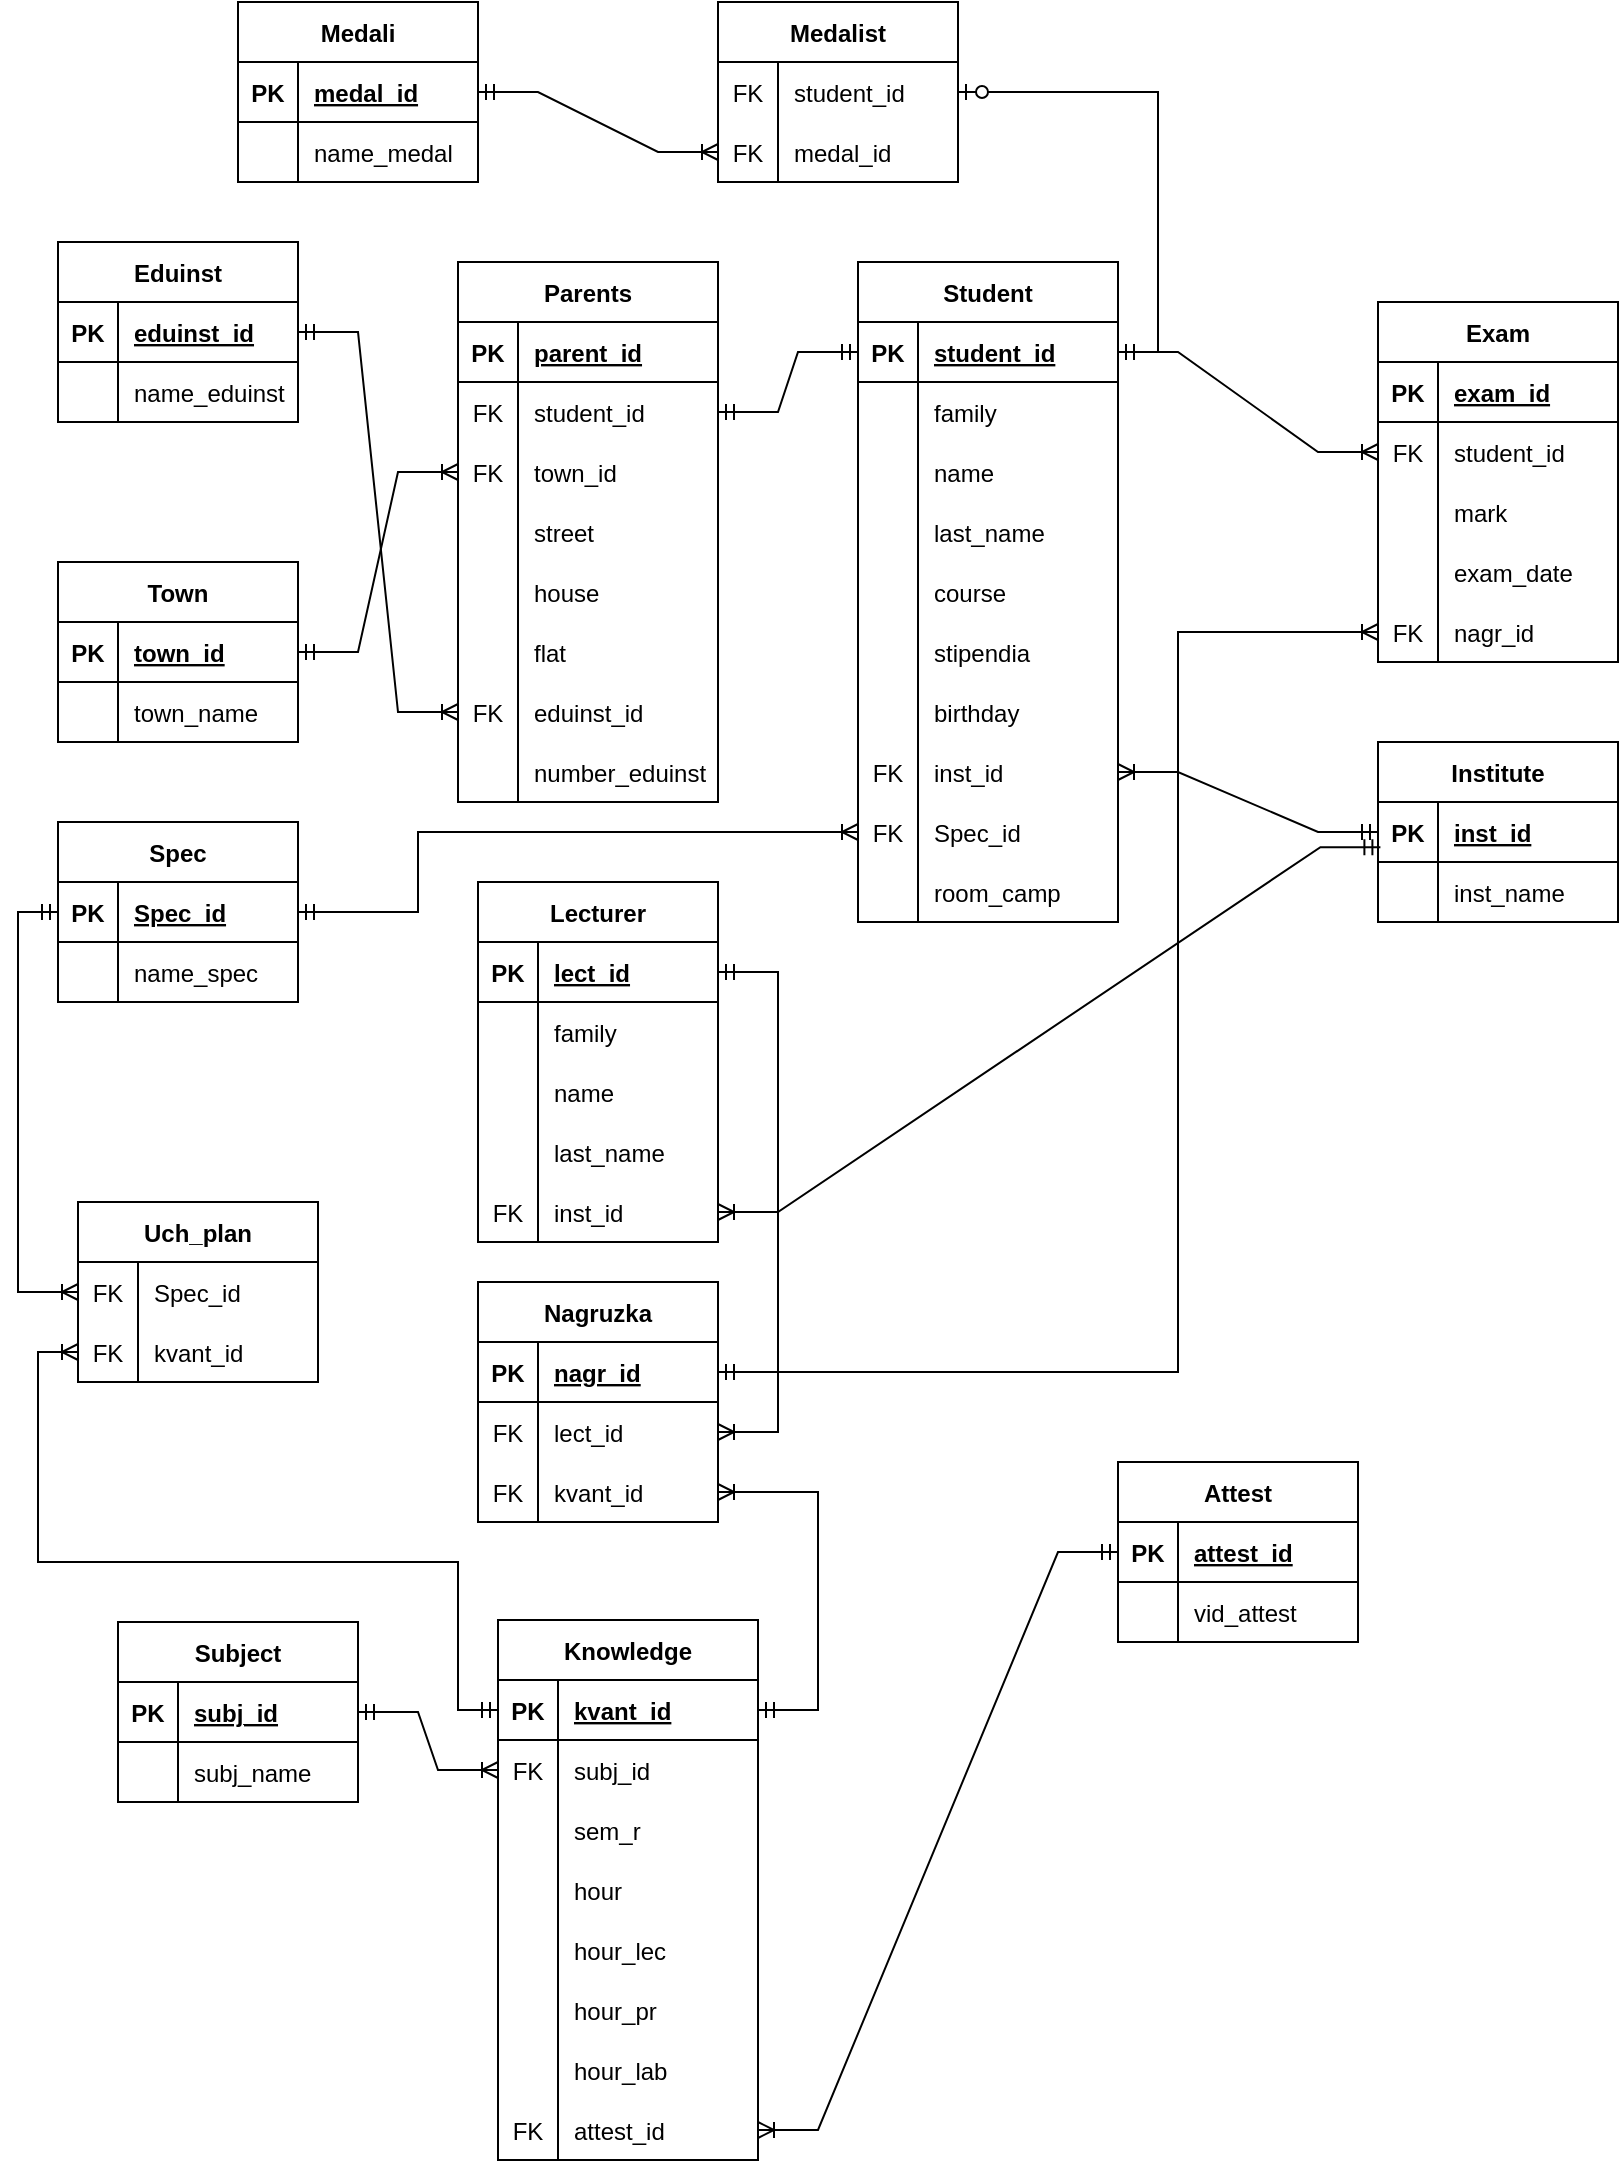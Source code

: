 <mxfile version="20.6.2" type="device"><diagram id="qnTTyiBaiiesqtwMLKH2" name="dio"><mxGraphModel dx="1817" dy="551" grid="1" gridSize="10" guides="1" tooltips="1" connect="1" arrows="1" fold="1" page="1" pageScale="1" pageWidth="827" pageHeight="1169" math="0" shadow="0"><root><mxCell id="0"/><mxCell id="1" parent="0"/><mxCell id="PUdij__Zh3hHVBdM34Ch-1" value="Medali" style="shape=table;startSize=30;container=1;collapsible=1;childLayout=tableLayout;fixedRows=1;rowLines=0;fontStyle=1;align=center;resizeLast=1;" vertex="1" parent="1"><mxGeometry x="110" y="30" width="120" height="90" as="geometry"/></mxCell><mxCell id="PUdij__Zh3hHVBdM34Ch-2" value="" style="shape=tableRow;horizontal=0;startSize=0;swimlaneHead=0;swimlaneBody=0;fillColor=none;collapsible=0;dropTarget=0;points=[[0,0.5],[1,0.5]];portConstraint=eastwest;top=0;left=0;right=0;bottom=1;" vertex="1" parent="PUdij__Zh3hHVBdM34Ch-1"><mxGeometry y="30" width="120" height="30" as="geometry"/></mxCell><mxCell id="PUdij__Zh3hHVBdM34Ch-3" value="PK" style="shape=partialRectangle;connectable=0;fillColor=none;top=0;left=0;bottom=0;right=0;fontStyle=1;overflow=hidden;" vertex="1" parent="PUdij__Zh3hHVBdM34Ch-2"><mxGeometry width="30" height="30" as="geometry"><mxRectangle width="30" height="30" as="alternateBounds"/></mxGeometry></mxCell><mxCell id="PUdij__Zh3hHVBdM34Ch-4" value="medal_id" style="shape=partialRectangle;connectable=0;fillColor=none;top=0;left=0;bottom=0;right=0;align=left;spacingLeft=6;fontStyle=5;overflow=hidden;" vertex="1" parent="PUdij__Zh3hHVBdM34Ch-2"><mxGeometry x="30" width="90" height="30" as="geometry"><mxRectangle width="90" height="30" as="alternateBounds"/></mxGeometry></mxCell><mxCell id="PUdij__Zh3hHVBdM34Ch-5" value="" style="shape=tableRow;horizontal=0;startSize=0;swimlaneHead=0;swimlaneBody=0;fillColor=none;collapsible=0;dropTarget=0;points=[[0,0.5],[1,0.5]];portConstraint=eastwest;top=0;left=0;right=0;bottom=0;" vertex="1" parent="PUdij__Zh3hHVBdM34Ch-1"><mxGeometry y="60" width="120" height="30" as="geometry"/></mxCell><mxCell id="PUdij__Zh3hHVBdM34Ch-6" value="" style="shape=partialRectangle;connectable=0;fillColor=none;top=0;left=0;bottom=0;right=0;editable=1;overflow=hidden;" vertex="1" parent="PUdij__Zh3hHVBdM34Ch-5"><mxGeometry width="30" height="30" as="geometry"><mxRectangle width="30" height="30" as="alternateBounds"/></mxGeometry></mxCell><mxCell id="PUdij__Zh3hHVBdM34Ch-7" value="name_medal" style="shape=partialRectangle;connectable=0;fillColor=none;top=0;left=0;bottom=0;right=0;align=left;spacingLeft=6;overflow=hidden;" vertex="1" parent="PUdij__Zh3hHVBdM34Ch-5"><mxGeometry x="30" width="90" height="30" as="geometry"><mxRectangle width="90" height="30" as="alternateBounds"/></mxGeometry></mxCell><mxCell id="3fRqHxrjdRz1JZ0JAafL-1" value="Eduinst" style="shape=table;startSize=30;container=1;collapsible=1;childLayout=tableLayout;fixedRows=1;rowLines=0;fontStyle=1;align=center;resizeLast=1;" vertex="1" parent="1"><mxGeometry x="20" y="150" width="120" height="90" as="geometry"/></mxCell><mxCell id="3fRqHxrjdRz1JZ0JAafL-2" value="" style="shape=tableRow;horizontal=0;startSize=0;swimlaneHead=0;swimlaneBody=0;fillColor=none;collapsible=0;dropTarget=0;points=[[0,0.5],[1,0.5]];portConstraint=eastwest;top=0;left=0;right=0;bottom=1;" vertex="1" parent="3fRqHxrjdRz1JZ0JAafL-1"><mxGeometry y="30" width="120" height="30" as="geometry"/></mxCell><mxCell id="3fRqHxrjdRz1JZ0JAafL-3" value="PK" style="shape=partialRectangle;connectable=0;fillColor=none;top=0;left=0;bottom=0;right=0;fontStyle=1;overflow=hidden;" vertex="1" parent="3fRqHxrjdRz1JZ0JAafL-2"><mxGeometry width="30" height="30" as="geometry"><mxRectangle width="30" height="30" as="alternateBounds"/></mxGeometry></mxCell><mxCell id="3fRqHxrjdRz1JZ0JAafL-4" value="eduinst_id" style="shape=partialRectangle;connectable=0;fillColor=none;top=0;left=0;bottom=0;right=0;align=left;spacingLeft=6;fontStyle=5;overflow=hidden;" vertex="1" parent="3fRqHxrjdRz1JZ0JAafL-2"><mxGeometry x="30" width="90" height="30" as="geometry"><mxRectangle width="90" height="30" as="alternateBounds"/></mxGeometry></mxCell><mxCell id="3fRqHxrjdRz1JZ0JAafL-5" value="" style="shape=tableRow;horizontal=0;startSize=0;swimlaneHead=0;swimlaneBody=0;fillColor=none;collapsible=0;dropTarget=0;points=[[0,0.5],[1,0.5]];portConstraint=eastwest;top=0;left=0;right=0;bottom=0;" vertex="1" parent="3fRqHxrjdRz1JZ0JAafL-1"><mxGeometry y="60" width="120" height="30" as="geometry"/></mxCell><mxCell id="3fRqHxrjdRz1JZ0JAafL-6" value="" style="shape=partialRectangle;connectable=0;fillColor=none;top=0;left=0;bottom=0;right=0;editable=1;overflow=hidden;" vertex="1" parent="3fRqHxrjdRz1JZ0JAafL-5"><mxGeometry width="30" height="30" as="geometry"><mxRectangle width="30" height="30" as="alternateBounds"/></mxGeometry></mxCell><mxCell id="3fRqHxrjdRz1JZ0JAafL-7" value="name_eduinst" style="shape=partialRectangle;connectable=0;fillColor=none;top=0;left=0;bottom=0;right=0;align=left;spacingLeft=6;overflow=hidden;" vertex="1" parent="3fRqHxrjdRz1JZ0JAafL-5"><mxGeometry x="30" width="90" height="30" as="geometry"><mxRectangle width="90" height="30" as="alternateBounds"/></mxGeometry></mxCell><mxCell id="3fRqHxrjdRz1JZ0JAafL-8" value="Town" style="shape=table;startSize=30;container=1;collapsible=1;childLayout=tableLayout;fixedRows=1;rowLines=0;fontStyle=1;align=center;resizeLast=1;" vertex="1" parent="1"><mxGeometry x="20" y="310" width="120" height="90" as="geometry"/></mxCell><mxCell id="3fRqHxrjdRz1JZ0JAafL-9" value="" style="shape=tableRow;horizontal=0;startSize=0;swimlaneHead=0;swimlaneBody=0;fillColor=none;collapsible=0;dropTarget=0;points=[[0,0.5],[1,0.5]];portConstraint=eastwest;top=0;left=0;right=0;bottom=1;" vertex="1" parent="3fRqHxrjdRz1JZ0JAafL-8"><mxGeometry y="30" width="120" height="30" as="geometry"/></mxCell><mxCell id="3fRqHxrjdRz1JZ0JAafL-10" value="PK" style="shape=partialRectangle;connectable=0;fillColor=none;top=0;left=0;bottom=0;right=0;fontStyle=1;overflow=hidden;" vertex="1" parent="3fRqHxrjdRz1JZ0JAafL-9"><mxGeometry width="30" height="30" as="geometry"><mxRectangle width="30" height="30" as="alternateBounds"/></mxGeometry></mxCell><mxCell id="3fRqHxrjdRz1JZ0JAafL-11" value="town_id" style="shape=partialRectangle;connectable=0;fillColor=none;top=0;left=0;bottom=0;right=0;align=left;spacingLeft=6;fontStyle=5;overflow=hidden;" vertex="1" parent="3fRqHxrjdRz1JZ0JAafL-9"><mxGeometry x="30" width="90" height="30" as="geometry"><mxRectangle width="90" height="30" as="alternateBounds"/></mxGeometry></mxCell><mxCell id="3fRqHxrjdRz1JZ0JAafL-12" value="" style="shape=tableRow;horizontal=0;startSize=0;swimlaneHead=0;swimlaneBody=0;fillColor=none;collapsible=0;dropTarget=0;points=[[0,0.5],[1,0.5]];portConstraint=eastwest;top=0;left=0;right=0;bottom=0;" vertex="1" parent="3fRqHxrjdRz1JZ0JAafL-8"><mxGeometry y="60" width="120" height="30" as="geometry"/></mxCell><mxCell id="3fRqHxrjdRz1JZ0JAafL-13" value="" style="shape=partialRectangle;connectable=0;fillColor=none;top=0;left=0;bottom=0;right=0;editable=1;overflow=hidden;" vertex="1" parent="3fRqHxrjdRz1JZ0JAafL-12"><mxGeometry width="30" height="30" as="geometry"><mxRectangle width="30" height="30" as="alternateBounds"/></mxGeometry></mxCell><mxCell id="3fRqHxrjdRz1JZ0JAafL-14" value="town_name" style="shape=partialRectangle;connectable=0;fillColor=none;top=0;left=0;bottom=0;right=0;align=left;spacingLeft=6;overflow=hidden;" vertex="1" parent="3fRqHxrjdRz1JZ0JAafL-12"><mxGeometry x="30" width="90" height="30" as="geometry"><mxRectangle width="90" height="30" as="alternateBounds"/></mxGeometry></mxCell><mxCell id="3fRqHxrjdRz1JZ0JAafL-15" value="Exam" style="shape=table;startSize=30;container=1;collapsible=1;childLayout=tableLayout;fixedRows=1;rowLines=0;fontStyle=1;align=center;resizeLast=1;" vertex="1" parent="1"><mxGeometry x="680" y="180" width="120" height="180" as="geometry"/></mxCell><mxCell id="3fRqHxrjdRz1JZ0JAafL-16" value="" style="shape=tableRow;horizontal=0;startSize=0;swimlaneHead=0;swimlaneBody=0;fillColor=none;collapsible=0;dropTarget=0;points=[[0,0.5],[1,0.5]];portConstraint=eastwest;top=0;left=0;right=0;bottom=1;" vertex="1" parent="3fRqHxrjdRz1JZ0JAafL-15"><mxGeometry y="30" width="120" height="30" as="geometry"/></mxCell><mxCell id="3fRqHxrjdRz1JZ0JAafL-17" value="PK" style="shape=partialRectangle;connectable=0;fillColor=none;top=0;left=0;bottom=0;right=0;fontStyle=1;overflow=hidden;" vertex="1" parent="3fRqHxrjdRz1JZ0JAafL-16"><mxGeometry width="30" height="30" as="geometry"><mxRectangle width="30" height="30" as="alternateBounds"/></mxGeometry></mxCell><mxCell id="3fRqHxrjdRz1JZ0JAafL-18" value="exam_id" style="shape=partialRectangle;connectable=0;fillColor=none;top=0;left=0;bottom=0;right=0;align=left;spacingLeft=6;fontStyle=5;overflow=hidden;" vertex="1" parent="3fRqHxrjdRz1JZ0JAafL-16"><mxGeometry x="30" width="90" height="30" as="geometry"><mxRectangle width="90" height="30" as="alternateBounds"/></mxGeometry></mxCell><mxCell id="3fRqHxrjdRz1JZ0JAafL-19" value="" style="shape=tableRow;horizontal=0;startSize=0;swimlaneHead=0;swimlaneBody=0;fillColor=none;collapsible=0;dropTarget=0;points=[[0,0.5],[1,0.5]];portConstraint=eastwest;top=0;left=0;right=0;bottom=0;" vertex="1" parent="3fRqHxrjdRz1JZ0JAafL-15"><mxGeometry y="60" width="120" height="30" as="geometry"/></mxCell><mxCell id="3fRqHxrjdRz1JZ0JAafL-20" value="FK" style="shape=partialRectangle;connectable=0;fillColor=none;top=0;left=0;bottom=0;right=0;editable=1;overflow=hidden;" vertex="1" parent="3fRqHxrjdRz1JZ0JAafL-19"><mxGeometry width="30" height="30" as="geometry"><mxRectangle width="30" height="30" as="alternateBounds"/></mxGeometry></mxCell><mxCell id="3fRqHxrjdRz1JZ0JAafL-21" value="student_id" style="shape=partialRectangle;connectable=0;fillColor=none;top=0;left=0;bottom=0;right=0;align=left;spacingLeft=6;overflow=hidden;" vertex="1" parent="3fRqHxrjdRz1JZ0JAafL-19"><mxGeometry x="30" width="90" height="30" as="geometry"><mxRectangle width="90" height="30" as="alternateBounds"/></mxGeometry></mxCell><mxCell id="3fRqHxrjdRz1JZ0JAafL-22" value="" style="shape=tableRow;horizontal=0;startSize=0;swimlaneHead=0;swimlaneBody=0;fillColor=none;collapsible=0;dropTarget=0;points=[[0,0.5],[1,0.5]];portConstraint=eastwest;top=0;left=0;right=0;bottom=0;" vertex="1" parent="3fRqHxrjdRz1JZ0JAafL-15"><mxGeometry y="90" width="120" height="30" as="geometry"/></mxCell><mxCell id="3fRqHxrjdRz1JZ0JAafL-23" value="" style="shape=partialRectangle;connectable=0;fillColor=none;top=0;left=0;bottom=0;right=0;editable=1;overflow=hidden;" vertex="1" parent="3fRqHxrjdRz1JZ0JAafL-22"><mxGeometry width="30" height="30" as="geometry"><mxRectangle width="30" height="30" as="alternateBounds"/></mxGeometry></mxCell><mxCell id="3fRqHxrjdRz1JZ0JAafL-24" value="mark" style="shape=partialRectangle;connectable=0;fillColor=none;top=0;left=0;bottom=0;right=0;align=left;spacingLeft=6;overflow=hidden;" vertex="1" parent="3fRqHxrjdRz1JZ0JAafL-22"><mxGeometry x="30" width="90" height="30" as="geometry"><mxRectangle width="90" height="30" as="alternateBounds"/></mxGeometry></mxCell><mxCell id="3fRqHxrjdRz1JZ0JAafL-25" value="" style="shape=tableRow;horizontal=0;startSize=0;swimlaneHead=0;swimlaneBody=0;fillColor=none;collapsible=0;dropTarget=0;points=[[0,0.5],[1,0.5]];portConstraint=eastwest;top=0;left=0;right=0;bottom=0;" vertex="1" parent="3fRqHxrjdRz1JZ0JAafL-15"><mxGeometry y="120" width="120" height="30" as="geometry"/></mxCell><mxCell id="3fRqHxrjdRz1JZ0JAafL-26" value="" style="shape=partialRectangle;connectable=0;fillColor=none;top=0;left=0;bottom=0;right=0;editable=1;overflow=hidden;" vertex="1" parent="3fRqHxrjdRz1JZ0JAafL-25"><mxGeometry width="30" height="30" as="geometry"><mxRectangle width="30" height="30" as="alternateBounds"/></mxGeometry></mxCell><mxCell id="3fRqHxrjdRz1JZ0JAafL-27" value="exam_date" style="shape=partialRectangle;connectable=0;fillColor=none;top=0;left=0;bottom=0;right=0;align=left;spacingLeft=6;overflow=hidden;" vertex="1" parent="3fRqHxrjdRz1JZ0JAafL-25"><mxGeometry x="30" width="90" height="30" as="geometry"><mxRectangle width="90" height="30" as="alternateBounds"/></mxGeometry></mxCell><mxCell id="3fRqHxrjdRz1JZ0JAafL-28" value="" style="shape=tableRow;horizontal=0;startSize=0;swimlaneHead=0;swimlaneBody=0;fillColor=none;collapsible=0;dropTarget=0;points=[[0,0.5],[1,0.5]];portConstraint=eastwest;top=0;left=0;right=0;bottom=0;" vertex="1" parent="3fRqHxrjdRz1JZ0JAafL-15"><mxGeometry y="150" width="120" height="30" as="geometry"/></mxCell><mxCell id="3fRqHxrjdRz1JZ0JAafL-29" value="FK" style="shape=partialRectangle;connectable=0;fillColor=none;top=0;left=0;bottom=0;right=0;editable=1;overflow=hidden;" vertex="1" parent="3fRqHxrjdRz1JZ0JAafL-28"><mxGeometry width="30" height="30" as="geometry"><mxRectangle width="30" height="30" as="alternateBounds"/></mxGeometry></mxCell><mxCell id="3fRqHxrjdRz1JZ0JAafL-30" value="nagr_id" style="shape=partialRectangle;connectable=0;fillColor=none;top=0;left=0;bottom=0;right=0;align=left;spacingLeft=6;overflow=hidden;" vertex="1" parent="3fRqHxrjdRz1JZ0JAafL-28"><mxGeometry x="30" width="90" height="30" as="geometry"><mxRectangle width="90" height="30" as="alternateBounds"/></mxGeometry></mxCell><mxCell id="3fRqHxrjdRz1JZ0JAafL-31" value="Parents" style="shape=table;startSize=30;container=1;collapsible=1;childLayout=tableLayout;fixedRows=1;rowLines=0;fontStyle=1;align=center;resizeLast=1;" vertex="1" parent="1"><mxGeometry x="220" y="160" width="130" height="270" as="geometry"/></mxCell><mxCell id="3fRqHxrjdRz1JZ0JAafL-32" value="" style="shape=tableRow;horizontal=0;startSize=0;swimlaneHead=0;swimlaneBody=0;fillColor=none;collapsible=0;dropTarget=0;points=[[0,0.5],[1,0.5]];portConstraint=eastwest;top=0;left=0;right=0;bottom=1;" vertex="1" parent="3fRqHxrjdRz1JZ0JAafL-31"><mxGeometry y="30" width="130" height="30" as="geometry"/></mxCell><mxCell id="3fRqHxrjdRz1JZ0JAafL-33" value="PK" style="shape=partialRectangle;connectable=0;fillColor=none;top=0;left=0;bottom=0;right=0;fontStyle=1;overflow=hidden;" vertex="1" parent="3fRqHxrjdRz1JZ0JAafL-32"><mxGeometry width="30" height="30" as="geometry"><mxRectangle width="30" height="30" as="alternateBounds"/></mxGeometry></mxCell><mxCell id="3fRqHxrjdRz1JZ0JAafL-34" value="parent_id" style="shape=partialRectangle;connectable=0;fillColor=none;top=0;left=0;bottom=0;right=0;align=left;spacingLeft=6;fontStyle=5;overflow=hidden;" vertex="1" parent="3fRqHxrjdRz1JZ0JAafL-32"><mxGeometry x="30" width="100" height="30" as="geometry"><mxRectangle width="100" height="30" as="alternateBounds"/></mxGeometry></mxCell><mxCell id="3fRqHxrjdRz1JZ0JAafL-35" value="" style="shape=tableRow;horizontal=0;startSize=0;swimlaneHead=0;swimlaneBody=0;fillColor=none;collapsible=0;dropTarget=0;points=[[0,0.5],[1,0.5]];portConstraint=eastwest;top=0;left=0;right=0;bottom=0;" vertex="1" parent="3fRqHxrjdRz1JZ0JAafL-31"><mxGeometry y="60" width="130" height="30" as="geometry"/></mxCell><mxCell id="3fRqHxrjdRz1JZ0JAafL-36" value="FK" style="shape=partialRectangle;connectable=0;fillColor=none;top=0;left=0;bottom=0;right=0;editable=1;overflow=hidden;" vertex="1" parent="3fRqHxrjdRz1JZ0JAafL-35"><mxGeometry width="30" height="30" as="geometry"><mxRectangle width="30" height="30" as="alternateBounds"/></mxGeometry></mxCell><mxCell id="3fRqHxrjdRz1JZ0JAafL-37" value="student_id" style="shape=partialRectangle;connectable=0;fillColor=none;top=0;left=0;bottom=0;right=0;align=left;spacingLeft=6;overflow=hidden;" vertex="1" parent="3fRqHxrjdRz1JZ0JAafL-35"><mxGeometry x="30" width="100" height="30" as="geometry"><mxRectangle width="100" height="30" as="alternateBounds"/></mxGeometry></mxCell><mxCell id="3fRqHxrjdRz1JZ0JAafL-38" value="" style="shape=tableRow;horizontal=0;startSize=0;swimlaneHead=0;swimlaneBody=0;fillColor=none;collapsible=0;dropTarget=0;points=[[0,0.5],[1,0.5]];portConstraint=eastwest;top=0;left=0;right=0;bottom=0;" vertex="1" parent="3fRqHxrjdRz1JZ0JAafL-31"><mxGeometry y="90" width="130" height="30" as="geometry"/></mxCell><mxCell id="3fRqHxrjdRz1JZ0JAafL-39" value="FK" style="shape=partialRectangle;connectable=0;fillColor=none;top=0;left=0;bottom=0;right=0;editable=1;overflow=hidden;" vertex="1" parent="3fRqHxrjdRz1JZ0JAafL-38"><mxGeometry width="30" height="30" as="geometry"><mxRectangle width="30" height="30" as="alternateBounds"/></mxGeometry></mxCell><mxCell id="3fRqHxrjdRz1JZ0JAafL-40" value="town_id" style="shape=partialRectangle;connectable=0;fillColor=none;top=0;left=0;bottom=0;right=0;align=left;spacingLeft=6;overflow=hidden;" vertex="1" parent="3fRqHxrjdRz1JZ0JAafL-38"><mxGeometry x="30" width="100" height="30" as="geometry"><mxRectangle width="100" height="30" as="alternateBounds"/></mxGeometry></mxCell><mxCell id="3fRqHxrjdRz1JZ0JAafL-41" value="" style="shape=tableRow;horizontal=0;startSize=0;swimlaneHead=0;swimlaneBody=0;fillColor=none;collapsible=0;dropTarget=0;points=[[0,0.5],[1,0.5]];portConstraint=eastwest;top=0;left=0;right=0;bottom=0;" vertex="1" parent="3fRqHxrjdRz1JZ0JAafL-31"><mxGeometry y="120" width="130" height="30" as="geometry"/></mxCell><mxCell id="3fRqHxrjdRz1JZ0JAafL-42" value="" style="shape=partialRectangle;connectable=0;fillColor=none;top=0;left=0;bottom=0;right=0;editable=1;overflow=hidden;" vertex="1" parent="3fRqHxrjdRz1JZ0JAafL-41"><mxGeometry width="30" height="30" as="geometry"><mxRectangle width="30" height="30" as="alternateBounds"/></mxGeometry></mxCell><mxCell id="3fRqHxrjdRz1JZ0JAafL-43" value="street" style="shape=partialRectangle;connectable=0;fillColor=none;top=0;left=0;bottom=0;right=0;align=left;spacingLeft=6;overflow=hidden;" vertex="1" parent="3fRqHxrjdRz1JZ0JAafL-41"><mxGeometry x="30" width="100" height="30" as="geometry"><mxRectangle width="100" height="30" as="alternateBounds"/></mxGeometry></mxCell><mxCell id="3fRqHxrjdRz1JZ0JAafL-44" value="" style="shape=tableRow;horizontal=0;startSize=0;swimlaneHead=0;swimlaneBody=0;fillColor=none;collapsible=0;dropTarget=0;points=[[0,0.5],[1,0.5]];portConstraint=eastwest;top=0;left=0;right=0;bottom=0;" vertex="1" parent="3fRqHxrjdRz1JZ0JAafL-31"><mxGeometry y="150" width="130" height="30" as="geometry"/></mxCell><mxCell id="3fRqHxrjdRz1JZ0JAafL-45" value="" style="shape=partialRectangle;connectable=0;fillColor=none;top=0;left=0;bottom=0;right=0;editable=1;overflow=hidden;" vertex="1" parent="3fRqHxrjdRz1JZ0JAafL-44"><mxGeometry width="30" height="30" as="geometry"><mxRectangle width="30" height="30" as="alternateBounds"/></mxGeometry></mxCell><mxCell id="3fRqHxrjdRz1JZ0JAafL-46" value="house" style="shape=partialRectangle;connectable=0;fillColor=none;top=0;left=0;bottom=0;right=0;align=left;spacingLeft=6;overflow=hidden;" vertex="1" parent="3fRqHxrjdRz1JZ0JAafL-44"><mxGeometry x="30" width="100" height="30" as="geometry"><mxRectangle width="100" height="30" as="alternateBounds"/></mxGeometry></mxCell><mxCell id="3fRqHxrjdRz1JZ0JAafL-47" value="" style="shape=tableRow;horizontal=0;startSize=0;swimlaneHead=0;swimlaneBody=0;fillColor=none;collapsible=0;dropTarget=0;points=[[0,0.5],[1,0.5]];portConstraint=eastwest;top=0;left=0;right=0;bottom=0;" vertex="1" parent="3fRqHxrjdRz1JZ0JAafL-31"><mxGeometry y="180" width="130" height="30" as="geometry"/></mxCell><mxCell id="3fRqHxrjdRz1JZ0JAafL-48" value="" style="shape=partialRectangle;connectable=0;fillColor=none;top=0;left=0;bottom=0;right=0;editable=1;overflow=hidden;" vertex="1" parent="3fRqHxrjdRz1JZ0JAafL-47"><mxGeometry width="30" height="30" as="geometry"><mxRectangle width="30" height="30" as="alternateBounds"/></mxGeometry></mxCell><mxCell id="3fRqHxrjdRz1JZ0JAafL-49" value="flat" style="shape=partialRectangle;connectable=0;fillColor=none;top=0;left=0;bottom=0;right=0;align=left;spacingLeft=6;overflow=hidden;" vertex="1" parent="3fRqHxrjdRz1JZ0JAafL-47"><mxGeometry x="30" width="100" height="30" as="geometry"><mxRectangle width="100" height="30" as="alternateBounds"/></mxGeometry></mxCell><mxCell id="3fRqHxrjdRz1JZ0JAafL-50" value="" style="shape=tableRow;horizontal=0;startSize=0;swimlaneHead=0;swimlaneBody=0;fillColor=none;collapsible=0;dropTarget=0;points=[[0,0.5],[1,0.5]];portConstraint=eastwest;top=0;left=0;right=0;bottom=0;" vertex="1" parent="3fRqHxrjdRz1JZ0JAafL-31"><mxGeometry y="210" width="130" height="30" as="geometry"/></mxCell><mxCell id="3fRqHxrjdRz1JZ0JAafL-51" value="FK" style="shape=partialRectangle;connectable=0;fillColor=none;top=0;left=0;bottom=0;right=0;editable=1;overflow=hidden;" vertex="1" parent="3fRqHxrjdRz1JZ0JAafL-50"><mxGeometry width="30" height="30" as="geometry"><mxRectangle width="30" height="30" as="alternateBounds"/></mxGeometry></mxCell><mxCell id="3fRqHxrjdRz1JZ0JAafL-52" value="eduinst_id" style="shape=partialRectangle;connectable=0;fillColor=none;top=0;left=0;bottom=0;right=0;align=left;spacingLeft=6;overflow=hidden;" vertex="1" parent="3fRqHxrjdRz1JZ0JAafL-50"><mxGeometry x="30" width="100" height="30" as="geometry"><mxRectangle width="100" height="30" as="alternateBounds"/></mxGeometry></mxCell><mxCell id="3fRqHxrjdRz1JZ0JAafL-53" value="" style="shape=tableRow;horizontal=0;startSize=0;swimlaneHead=0;swimlaneBody=0;fillColor=none;collapsible=0;dropTarget=0;points=[[0,0.5],[1,0.5]];portConstraint=eastwest;top=0;left=0;right=0;bottom=0;" vertex="1" parent="3fRqHxrjdRz1JZ0JAafL-31"><mxGeometry y="240" width="130" height="30" as="geometry"/></mxCell><mxCell id="3fRqHxrjdRz1JZ0JAafL-54" value="" style="shape=partialRectangle;connectable=0;fillColor=none;top=0;left=0;bottom=0;right=0;editable=1;overflow=hidden;" vertex="1" parent="3fRqHxrjdRz1JZ0JAafL-53"><mxGeometry width="30" height="30" as="geometry"><mxRectangle width="30" height="30" as="alternateBounds"/></mxGeometry></mxCell><mxCell id="3fRqHxrjdRz1JZ0JAafL-55" value="number_eduinst" style="shape=partialRectangle;connectable=0;fillColor=none;top=0;left=0;bottom=0;right=0;align=left;spacingLeft=6;overflow=hidden;" vertex="1" parent="3fRqHxrjdRz1JZ0JAafL-53"><mxGeometry x="30" width="100" height="30" as="geometry"><mxRectangle width="100" height="30" as="alternateBounds"/></mxGeometry></mxCell><mxCell id="3fRqHxrjdRz1JZ0JAafL-56" value="Student" style="shape=table;startSize=30;container=1;collapsible=1;childLayout=tableLayout;fixedRows=1;rowLines=0;fontStyle=1;align=center;resizeLast=1;" vertex="1" parent="1"><mxGeometry x="420" y="160" width="130" height="330" as="geometry"/></mxCell><mxCell id="3fRqHxrjdRz1JZ0JAafL-57" value="" style="shape=tableRow;horizontal=0;startSize=0;swimlaneHead=0;swimlaneBody=0;fillColor=none;collapsible=0;dropTarget=0;points=[[0,0.5],[1,0.5]];portConstraint=eastwest;top=0;left=0;right=0;bottom=1;" vertex="1" parent="3fRqHxrjdRz1JZ0JAafL-56"><mxGeometry y="30" width="130" height="30" as="geometry"/></mxCell><mxCell id="3fRqHxrjdRz1JZ0JAafL-58" value="PK" style="shape=partialRectangle;connectable=0;fillColor=none;top=0;left=0;bottom=0;right=0;fontStyle=1;overflow=hidden;" vertex="1" parent="3fRqHxrjdRz1JZ0JAafL-57"><mxGeometry width="30" height="30" as="geometry"><mxRectangle width="30" height="30" as="alternateBounds"/></mxGeometry></mxCell><mxCell id="3fRqHxrjdRz1JZ0JAafL-59" value="student_id" style="shape=partialRectangle;connectable=0;fillColor=none;top=0;left=0;bottom=0;right=0;align=left;spacingLeft=6;fontStyle=5;overflow=hidden;" vertex="1" parent="3fRqHxrjdRz1JZ0JAafL-57"><mxGeometry x="30" width="100" height="30" as="geometry"><mxRectangle width="100" height="30" as="alternateBounds"/></mxGeometry></mxCell><mxCell id="3fRqHxrjdRz1JZ0JAafL-60" value="" style="shape=tableRow;horizontal=0;startSize=0;swimlaneHead=0;swimlaneBody=0;fillColor=none;collapsible=0;dropTarget=0;points=[[0,0.5],[1,0.5]];portConstraint=eastwest;top=0;left=0;right=0;bottom=0;" vertex="1" parent="3fRqHxrjdRz1JZ0JAafL-56"><mxGeometry y="60" width="130" height="30" as="geometry"/></mxCell><mxCell id="3fRqHxrjdRz1JZ0JAafL-61" value="" style="shape=partialRectangle;connectable=0;fillColor=none;top=0;left=0;bottom=0;right=0;editable=1;overflow=hidden;" vertex="1" parent="3fRqHxrjdRz1JZ0JAafL-60"><mxGeometry width="30" height="30" as="geometry"><mxRectangle width="30" height="30" as="alternateBounds"/></mxGeometry></mxCell><mxCell id="3fRqHxrjdRz1JZ0JAafL-62" value="family" style="shape=partialRectangle;connectable=0;fillColor=none;top=0;left=0;bottom=0;right=0;align=left;spacingLeft=6;overflow=hidden;" vertex="1" parent="3fRqHxrjdRz1JZ0JAafL-60"><mxGeometry x="30" width="100" height="30" as="geometry"><mxRectangle width="100" height="30" as="alternateBounds"/></mxGeometry></mxCell><mxCell id="3fRqHxrjdRz1JZ0JAafL-63" value="" style="shape=tableRow;horizontal=0;startSize=0;swimlaneHead=0;swimlaneBody=0;fillColor=none;collapsible=0;dropTarget=0;points=[[0,0.5],[1,0.5]];portConstraint=eastwest;top=0;left=0;right=0;bottom=0;" vertex="1" parent="3fRqHxrjdRz1JZ0JAafL-56"><mxGeometry y="90" width="130" height="30" as="geometry"/></mxCell><mxCell id="3fRqHxrjdRz1JZ0JAafL-64" value="" style="shape=partialRectangle;connectable=0;fillColor=none;top=0;left=0;bottom=0;right=0;editable=1;overflow=hidden;" vertex="1" parent="3fRqHxrjdRz1JZ0JAafL-63"><mxGeometry width="30" height="30" as="geometry"><mxRectangle width="30" height="30" as="alternateBounds"/></mxGeometry></mxCell><mxCell id="3fRqHxrjdRz1JZ0JAafL-65" value="name" style="shape=partialRectangle;connectable=0;fillColor=none;top=0;left=0;bottom=0;right=0;align=left;spacingLeft=6;overflow=hidden;" vertex="1" parent="3fRqHxrjdRz1JZ0JAafL-63"><mxGeometry x="30" width="100" height="30" as="geometry"><mxRectangle width="100" height="30" as="alternateBounds"/></mxGeometry></mxCell><mxCell id="3fRqHxrjdRz1JZ0JAafL-66" value="" style="shape=tableRow;horizontal=0;startSize=0;swimlaneHead=0;swimlaneBody=0;fillColor=none;collapsible=0;dropTarget=0;points=[[0,0.5],[1,0.5]];portConstraint=eastwest;top=0;left=0;right=0;bottom=0;" vertex="1" parent="3fRqHxrjdRz1JZ0JAafL-56"><mxGeometry y="120" width="130" height="30" as="geometry"/></mxCell><mxCell id="3fRqHxrjdRz1JZ0JAafL-67" value="" style="shape=partialRectangle;connectable=0;fillColor=none;top=0;left=0;bottom=0;right=0;editable=1;overflow=hidden;" vertex="1" parent="3fRqHxrjdRz1JZ0JAafL-66"><mxGeometry width="30" height="30" as="geometry"><mxRectangle width="30" height="30" as="alternateBounds"/></mxGeometry></mxCell><mxCell id="3fRqHxrjdRz1JZ0JAafL-68" value="last_name" style="shape=partialRectangle;connectable=0;fillColor=none;top=0;left=0;bottom=0;right=0;align=left;spacingLeft=6;overflow=hidden;" vertex="1" parent="3fRqHxrjdRz1JZ0JAafL-66"><mxGeometry x="30" width="100" height="30" as="geometry"><mxRectangle width="100" height="30" as="alternateBounds"/></mxGeometry></mxCell><mxCell id="3fRqHxrjdRz1JZ0JAafL-69" value="" style="shape=tableRow;horizontal=0;startSize=0;swimlaneHead=0;swimlaneBody=0;fillColor=none;collapsible=0;dropTarget=0;points=[[0,0.5],[1,0.5]];portConstraint=eastwest;top=0;left=0;right=0;bottom=0;" vertex="1" parent="3fRqHxrjdRz1JZ0JAafL-56"><mxGeometry y="150" width="130" height="30" as="geometry"/></mxCell><mxCell id="3fRqHxrjdRz1JZ0JAafL-70" value="" style="shape=partialRectangle;connectable=0;fillColor=none;top=0;left=0;bottom=0;right=0;editable=1;overflow=hidden;" vertex="1" parent="3fRqHxrjdRz1JZ0JAafL-69"><mxGeometry width="30" height="30" as="geometry"><mxRectangle width="30" height="30" as="alternateBounds"/></mxGeometry></mxCell><mxCell id="3fRqHxrjdRz1JZ0JAafL-71" value="course" style="shape=partialRectangle;connectable=0;fillColor=none;top=0;left=0;bottom=0;right=0;align=left;spacingLeft=6;overflow=hidden;" vertex="1" parent="3fRqHxrjdRz1JZ0JAafL-69"><mxGeometry x="30" width="100" height="30" as="geometry"><mxRectangle width="100" height="30" as="alternateBounds"/></mxGeometry></mxCell><mxCell id="3fRqHxrjdRz1JZ0JAafL-72" value="" style="shape=tableRow;horizontal=0;startSize=0;swimlaneHead=0;swimlaneBody=0;fillColor=none;collapsible=0;dropTarget=0;points=[[0,0.5],[1,0.5]];portConstraint=eastwest;top=0;left=0;right=0;bottom=0;" vertex="1" parent="3fRqHxrjdRz1JZ0JAafL-56"><mxGeometry y="180" width="130" height="30" as="geometry"/></mxCell><mxCell id="3fRqHxrjdRz1JZ0JAafL-73" value="" style="shape=partialRectangle;connectable=0;fillColor=none;top=0;left=0;bottom=0;right=0;editable=1;overflow=hidden;" vertex="1" parent="3fRqHxrjdRz1JZ0JAafL-72"><mxGeometry width="30" height="30" as="geometry"><mxRectangle width="30" height="30" as="alternateBounds"/></mxGeometry></mxCell><mxCell id="3fRqHxrjdRz1JZ0JAafL-74" value="stipendia" style="shape=partialRectangle;connectable=0;fillColor=none;top=0;left=0;bottom=0;right=0;align=left;spacingLeft=6;overflow=hidden;" vertex="1" parent="3fRqHxrjdRz1JZ0JAafL-72"><mxGeometry x="30" width="100" height="30" as="geometry"><mxRectangle width="100" height="30" as="alternateBounds"/></mxGeometry></mxCell><mxCell id="3fRqHxrjdRz1JZ0JAafL-75" value="" style="shape=tableRow;horizontal=0;startSize=0;swimlaneHead=0;swimlaneBody=0;fillColor=none;collapsible=0;dropTarget=0;points=[[0,0.5],[1,0.5]];portConstraint=eastwest;top=0;left=0;right=0;bottom=0;" vertex="1" parent="3fRqHxrjdRz1JZ0JAafL-56"><mxGeometry y="210" width="130" height="30" as="geometry"/></mxCell><mxCell id="3fRqHxrjdRz1JZ0JAafL-76" value="" style="shape=partialRectangle;connectable=0;fillColor=none;top=0;left=0;bottom=0;right=0;editable=1;overflow=hidden;" vertex="1" parent="3fRqHxrjdRz1JZ0JAafL-75"><mxGeometry width="30" height="30" as="geometry"><mxRectangle width="30" height="30" as="alternateBounds"/></mxGeometry></mxCell><mxCell id="3fRqHxrjdRz1JZ0JAafL-77" value="birthday" style="shape=partialRectangle;connectable=0;fillColor=none;top=0;left=0;bottom=0;right=0;align=left;spacingLeft=6;overflow=hidden;" vertex="1" parent="3fRqHxrjdRz1JZ0JAafL-75"><mxGeometry x="30" width="100" height="30" as="geometry"><mxRectangle width="100" height="30" as="alternateBounds"/></mxGeometry></mxCell><mxCell id="3fRqHxrjdRz1JZ0JAafL-78" value="" style="shape=tableRow;horizontal=0;startSize=0;swimlaneHead=0;swimlaneBody=0;fillColor=none;collapsible=0;dropTarget=0;points=[[0,0.5],[1,0.5]];portConstraint=eastwest;top=0;left=0;right=0;bottom=0;" vertex="1" parent="3fRqHxrjdRz1JZ0JAafL-56"><mxGeometry y="240" width="130" height="30" as="geometry"/></mxCell><mxCell id="3fRqHxrjdRz1JZ0JAafL-79" value="FK" style="shape=partialRectangle;connectable=0;fillColor=none;top=0;left=0;bottom=0;right=0;editable=1;overflow=hidden;" vertex="1" parent="3fRqHxrjdRz1JZ0JAafL-78"><mxGeometry width="30" height="30" as="geometry"><mxRectangle width="30" height="30" as="alternateBounds"/></mxGeometry></mxCell><mxCell id="3fRqHxrjdRz1JZ0JAafL-80" value="inst_id" style="shape=partialRectangle;connectable=0;fillColor=none;top=0;left=0;bottom=0;right=0;align=left;spacingLeft=6;overflow=hidden;" vertex="1" parent="3fRqHxrjdRz1JZ0JAafL-78"><mxGeometry x="30" width="100" height="30" as="geometry"><mxRectangle width="100" height="30" as="alternateBounds"/></mxGeometry></mxCell><mxCell id="3fRqHxrjdRz1JZ0JAafL-81" value="" style="shape=tableRow;horizontal=0;startSize=0;swimlaneHead=0;swimlaneBody=0;fillColor=none;collapsible=0;dropTarget=0;points=[[0,0.5],[1,0.5]];portConstraint=eastwest;top=0;left=0;right=0;bottom=0;" vertex="1" parent="3fRqHxrjdRz1JZ0JAafL-56"><mxGeometry y="270" width="130" height="30" as="geometry"/></mxCell><mxCell id="3fRqHxrjdRz1JZ0JAafL-82" value="FK" style="shape=partialRectangle;connectable=0;fillColor=none;top=0;left=0;bottom=0;right=0;editable=1;overflow=hidden;" vertex="1" parent="3fRqHxrjdRz1JZ0JAafL-81"><mxGeometry width="30" height="30" as="geometry"><mxRectangle width="30" height="30" as="alternateBounds"/></mxGeometry></mxCell><mxCell id="3fRqHxrjdRz1JZ0JAafL-83" value="Spec_id" style="shape=partialRectangle;connectable=0;fillColor=none;top=0;left=0;bottom=0;right=0;align=left;spacingLeft=6;overflow=hidden;" vertex="1" parent="3fRqHxrjdRz1JZ0JAafL-81"><mxGeometry x="30" width="100" height="30" as="geometry"><mxRectangle width="100" height="30" as="alternateBounds"/></mxGeometry></mxCell><mxCell id="3fRqHxrjdRz1JZ0JAafL-84" value="" style="shape=tableRow;horizontal=0;startSize=0;swimlaneHead=0;swimlaneBody=0;fillColor=none;collapsible=0;dropTarget=0;points=[[0,0.5],[1,0.5]];portConstraint=eastwest;top=0;left=0;right=0;bottom=0;" vertex="1" parent="3fRqHxrjdRz1JZ0JAafL-56"><mxGeometry y="300" width="130" height="30" as="geometry"/></mxCell><mxCell id="3fRqHxrjdRz1JZ0JAafL-85" value="" style="shape=partialRectangle;connectable=0;fillColor=none;top=0;left=0;bottom=0;right=0;editable=1;overflow=hidden;" vertex="1" parent="3fRqHxrjdRz1JZ0JAafL-84"><mxGeometry width="30" height="30" as="geometry"><mxRectangle width="30" height="30" as="alternateBounds"/></mxGeometry></mxCell><mxCell id="3fRqHxrjdRz1JZ0JAafL-86" value="room_camp" style="shape=partialRectangle;connectable=0;fillColor=none;top=0;left=0;bottom=0;right=0;align=left;spacingLeft=6;overflow=hidden;" vertex="1" parent="3fRqHxrjdRz1JZ0JAafL-84"><mxGeometry x="30" width="100" height="30" as="geometry"><mxRectangle width="100" height="30" as="alternateBounds"/></mxGeometry></mxCell><mxCell id="3fRqHxrjdRz1JZ0JAafL-87" value="Institute" style="shape=table;startSize=30;container=1;collapsible=1;childLayout=tableLayout;fixedRows=1;rowLines=0;fontStyle=1;align=center;resizeLast=1;" vertex="1" parent="1"><mxGeometry x="680" y="400" width="120" height="90" as="geometry"/></mxCell><mxCell id="3fRqHxrjdRz1JZ0JAafL-88" value="" style="shape=tableRow;horizontal=0;startSize=0;swimlaneHead=0;swimlaneBody=0;fillColor=none;collapsible=0;dropTarget=0;points=[[0,0.5],[1,0.5]];portConstraint=eastwest;top=0;left=0;right=0;bottom=1;" vertex="1" parent="3fRqHxrjdRz1JZ0JAafL-87"><mxGeometry y="30" width="120" height="30" as="geometry"/></mxCell><mxCell id="3fRqHxrjdRz1JZ0JAafL-89" value="PK" style="shape=partialRectangle;connectable=0;fillColor=none;top=0;left=0;bottom=0;right=0;fontStyle=1;overflow=hidden;" vertex="1" parent="3fRqHxrjdRz1JZ0JAafL-88"><mxGeometry width="30" height="30" as="geometry"><mxRectangle width="30" height="30" as="alternateBounds"/></mxGeometry></mxCell><mxCell id="3fRqHxrjdRz1JZ0JAafL-90" value="inst_id" style="shape=partialRectangle;connectable=0;fillColor=none;top=0;left=0;bottom=0;right=0;align=left;spacingLeft=6;fontStyle=5;overflow=hidden;" vertex="1" parent="3fRqHxrjdRz1JZ0JAafL-88"><mxGeometry x="30" width="90" height="30" as="geometry"><mxRectangle width="90" height="30" as="alternateBounds"/></mxGeometry></mxCell><mxCell id="3fRqHxrjdRz1JZ0JAafL-91" value="" style="shape=tableRow;horizontal=0;startSize=0;swimlaneHead=0;swimlaneBody=0;fillColor=none;collapsible=0;dropTarget=0;points=[[0,0.5],[1,0.5]];portConstraint=eastwest;top=0;left=0;right=0;bottom=0;" vertex="1" parent="3fRqHxrjdRz1JZ0JAafL-87"><mxGeometry y="60" width="120" height="30" as="geometry"/></mxCell><mxCell id="3fRqHxrjdRz1JZ0JAafL-92" value="" style="shape=partialRectangle;connectable=0;fillColor=none;top=0;left=0;bottom=0;right=0;editable=1;overflow=hidden;" vertex="1" parent="3fRqHxrjdRz1JZ0JAafL-91"><mxGeometry width="30" height="30" as="geometry"><mxRectangle width="30" height="30" as="alternateBounds"/></mxGeometry></mxCell><mxCell id="3fRqHxrjdRz1JZ0JAafL-93" value="inst_name" style="shape=partialRectangle;connectable=0;fillColor=none;top=0;left=0;bottom=0;right=0;align=left;spacingLeft=6;overflow=hidden;" vertex="1" parent="3fRqHxrjdRz1JZ0JAafL-91"><mxGeometry x="30" width="90" height="30" as="geometry"><mxRectangle width="90" height="30" as="alternateBounds"/></mxGeometry></mxCell><mxCell id="3fRqHxrjdRz1JZ0JAafL-94" value="Spec" style="shape=table;startSize=30;container=1;collapsible=1;childLayout=tableLayout;fixedRows=1;rowLines=0;fontStyle=1;align=center;resizeLast=1;" vertex="1" parent="1"><mxGeometry x="20" y="440" width="120" height="90" as="geometry"/></mxCell><mxCell id="3fRqHxrjdRz1JZ0JAafL-95" value="" style="shape=tableRow;horizontal=0;startSize=0;swimlaneHead=0;swimlaneBody=0;fillColor=none;collapsible=0;dropTarget=0;points=[[0,0.5],[1,0.5]];portConstraint=eastwest;top=0;left=0;right=0;bottom=1;" vertex="1" parent="3fRqHxrjdRz1JZ0JAafL-94"><mxGeometry y="30" width="120" height="30" as="geometry"/></mxCell><mxCell id="3fRqHxrjdRz1JZ0JAafL-96" value="PK" style="shape=partialRectangle;connectable=0;fillColor=none;top=0;left=0;bottom=0;right=0;fontStyle=1;overflow=hidden;" vertex="1" parent="3fRqHxrjdRz1JZ0JAafL-95"><mxGeometry width="30" height="30" as="geometry"><mxRectangle width="30" height="30" as="alternateBounds"/></mxGeometry></mxCell><mxCell id="3fRqHxrjdRz1JZ0JAafL-97" value="Spec_id" style="shape=partialRectangle;connectable=0;fillColor=none;top=0;left=0;bottom=0;right=0;align=left;spacingLeft=6;fontStyle=5;overflow=hidden;" vertex="1" parent="3fRqHxrjdRz1JZ0JAafL-95"><mxGeometry x="30" width="90" height="30" as="geometry"><mxRectangle width="90" height="30" as="alternateBounds"/></mxGeometry></mxCell><mxCell id="3fRqHxrjdRz1JZ0JAafL-98" value="" style="shape=tableRow;horizontal=0;startSize=0;swimlaneHead=0;swimlaneBody=0;fillColor=none;collapsible=0;dropTarget=0;points=[[0,0.5],[1,0.5]];portConstraint=eastwest;top=0;left=0;right=0;bottom=0;" vertex="1" parent="3fRqHxrjdRz1JZ0JAafL-94"><mxGeometry y="60" width="120" height="30" as="geometry"/></mxCell><mxCell id="3fRqHxrjdRz1JZ0JAafL-99" value="" style="shape=partialRectangle;connectable=0;fillColor=none;top=0;left=0;bottom=0;right=0;editable=1;overflow=hidden;" vertex="1" parent="3fRqHxrjdRz1JZ0JAafL-98"><mxGeometry width="30" height="30" as="geometry"><mxRectangle width="30" height="30" as="alternateBounds"/></mxGeometry></mxCell><mxCell id="3fRqHxrjdRz1JZ0JAafL-100" value="name_spec" style="shape=partialRectangle;connectable=0;fillColor=none;top=0;left=0;bottom=0;right=0;align=left;spacingLeft=6;overflow=hidden;" vertex="1" parent="3fRqHxrjdRz1JZ0JAafL-98"><mxGeometry x="30" width="90" height="30" as="geometry"><mxRectangle width="90" height="30" as="alternateBounds"/></mxGeometry></mxCell><mxCell id="3fRqHxrjdRz1JZ0JAafL-101" value="Lecturer" style="shape=table;startSize=30;container=1;collapsible=1;childLayout=tableLayout;fixedRows=1;rowLines=0;fontStyle=1;align=center;resizeLast=1;" vertex="1" parent="1"><mxGeometry x="230" y="470" width="120" height="180" as="geometry"/></mxCell><mxCell id="3fRqHxrjdRz1JZ0JAafL-102" value="" style="shape=tableRow;horizontal=0;startSize=0;swimlaneHead=0;swimlaneBody=0;fillColor=none;collapsible=0;dropTarget=0;points=[[0,0.5],[1,0.5]];portConstraint=eastwest;top=0;left=0;right=0;bottom=1;" vertex="1" parent="3fRqHxrjdRz1JZ0JAafL-101"><mxGeometry y="30" width="120" height="30" as="geometry"/></mxCell><mxCell id="3fRqHxrjdRz1JZ0JAafL-103" value="PK" style="shape=partialRectangle;connectable=0;fillColor=none;top=0;left=0;bottom=0;right=0;fontStyle=1;overflow=hidden;" vertex="1" parent="3fRqHxrjdRz1JZ0JAafL-102"><mxGeometry width="30" height="30" as="geometry"><mxRectangle width="30" height="30" as="alternateBounds"/></mxGeometry></mxCell><mxCell id="3fRqHxrjdRz1JZ0JAafL-104" value="lect_id" style="shape=partialRectangle;connectable=0;fillColor=none;top=0;left=0;bottom=0;right=0;align=left;spacingLeft=6;fontStyle=5;overflow=hidden;" vertex="1" parent="3fRqHxrjdRz1JZ0JAafL-102"><mxGeometry x="30" width="90" height="30" as="geometry"><mxRectangle width="90" height="30" as="alternateBounds"/></mxGeometry></mxCell><mxCell id="3fRqHxrjdRz1JZ0JAafL-105" value="" style="shape=tableRow;horizontal=0;startSize=0;swimlaneHead=0;swimlaneBody=0;fillColor=none;collapsible=0;dropTarget=0;points=[[0,0.5],[1,0.5]];portConstraint=eastwest;top=0;left=0;right=0;bottom=0;" vertex="1" parent="3fRqHxrjdRz1JZ0JAafL-101"><mxGeometry y="60" width="120" height="30" as="geometry"/></mxCell><mxCell id="3fRqHxrjdRz1JZ0JAafL-106" value="" style="shape=partialRectangle;connectable=0;fillColor=none;top=0;left=0;bottom=0;right=0;editable=1;overflow=hidden;" vertex="1" parent="3fRqHxrjdRz1JZ0JAafL-105"><mxGeometry width="30" height="30" as="geometry"><mxRectangle width="30" height="30" as="alternateBounds"/></mxGeometry></mxCell><mxCell id="3fRqHxrjdRz1JZ0JAafL-107" value="family" style="shape=partialRectangle;connectable=0;fillColor=none;top=0;left=0;bottom=0;right=0;align=left;spacingLeft=6;overflow=hidden;" vertex="1" parent="3fRqHxrjdRz1JZ0JAafL-105"><mxGeometry x="30" width="90" height="30" as="geometry"><mxRectangle width="90" height="30" as="alternateBounds"/></mxGeometry></mxCell><mxCell id="3fRqHxrjdRz1JZ0JAafL-108" value="" style="shape=tableRow;horizontal=0;startSize=0;swimlaneHead=0;swimlaneBody=0;fillColor=none;collapsible=0;dropTarget=0;points=[[0,0.5],[1,0.5]];portConstraint=eastwest;top=0;left=0;right=0;bottom=0;" vertex="1" parent="3fRqHxrjdRz1JZ0JAafL-101"><mxGeometry y="90" width="120" height="30" as="geometry"/></mxCell><mxCell id="3fRqHxrjdRz1JZ0JAafL-109" value="" style="shape=partialRectangle;connectable=0;fillColor=none;top=0;left=0;bottom=0;right=0;editable=1;overflow=hidden;" vertex="1" parent="3fRqHxrjdRz1JZ0JAafL-108"><mxGeometry width="30" height="30" as="geometry"><mxRectangle width="30" height="30" as="alternateBounds"/></mxGeometry></mxCell><mxCell id="3fRqHxrjdRz1JZ0JAafL-110" value="name" style="shape=partialRectangle;connectable=0;fillColor=none;top=0;left=0;bottom=0;right=0;align=left;spacingLeft=6;overflow=hidden;" vertex="1" parent="3fRqHxrjdRz1JZ0JAafL-108"><mxGeometry x="30" width="90" height="30" as="geometry"><mxRectangle width="90" height="30" as="alternateBounds"/></mxGeometry></mxCell><mxCell id="3fRqHxrjdRz1JZ0JAafL-111" value="" style="shape=tableRow;horizontal=0;startSize=0;swimlaneHead=0;swimlaneBody=0;fillColor=none;collapsible=0;dropTarget=0;points=[[0,0.5],[1,0.5]];portConstraint=eastwest;top=0;left=0;right=0;bottom=0;" vertex="1" parent="3fRqHxrjdRz1JZ0JAafL-101"><mxGeometry y="120" width="120" height="30" as="geometry"/></mxCell><mxCell id="3fRqHxrjdRz1JZ0JAafL-112" value="" style="shape=partialRectangle;connectable=0;fillColor=none;top=0;left=0;bottom=0;right=0;editable=1;overflow=hidden;" vertex="1" parent="3fRqHxrjdRz1JZ0JAafL-111"><mxGeometry width="30" height="30" as="geometry"><mxRectangle width="30" height="30" as="alternateBounds"/></mxGeometry></mxCell><mxCell id="3fRqHxrjdRz1JZ0JAafL-113" value="last_name" style="shape=partialRectangle;connectable=0;fillColor=none;top=0;left=0;bottom=0;right=0;align=left;spacingLeft=6;overflow=hidden;" vertex="1" parent="3fRqHxrjdRz1JZ0JAafL-111"><mxGeometry x="30" width="90" height="30" as="geometry"><mxRectangle width="90" height="30" as="alternateBounds"/></mxGeometry></mxCell><mxCell id="3fRqHxrjdRz1JZ0JAafL-114" value="" style="shape=tableRow;horizontal=0;startSize=0;swimlaneHead=0;swimlaneBody=0;fillColor=none;collapsible=0;dropTarget=0;points=[[0,0.5],[1,0.5]];portConstraint=eastwest;top=0;left=0;right=0;bottom=0;" vertex="1" parent="3fRqHxrjdRz1JZ0JAafL-101"><mxGeometry y="150" width="120" height="30" as="geometry"/></mxCell><mxCell id="3fRqHxrjdRz1JZ0JAafL-115" value="FK" style="shape=partialRectangle;connectable=0;fillColor=none;top=0;left=0;bottom=0;right=0;editable=1;overflow=hidden;" vertex="1" parent="3fRqHxrjdRz1JZ0JAafL-114"><mxGeometry width="30" height="30" as="geometry"><mxRectangle width="30" height="30" as="alternateBounds"/></mxGeometry></mxCell><mxCell id="3fRqHxrjdRz1JZ0JAafL-116" value="inst_id" style="shape=partialRectangle;connectable=0;fillColor=none;top=0;left=0;bottom=0;right=0;align=left;spacingLeft=6;overflow=hidden;" vertex="1" parent="3fRqHxrjdRz1JZ0JAafL-114"><mxGeometry x="30" width="90" height="30" as="geometry"><mxRectangle width="90" height="30" as="alternateBounds"/></mxGeometry></mxCell><mxCell id="3fRqHxrjdRz1JZ0JAafL-117" value="Nagruzka" style="shape=table;startSize=30;container=1;collapsible=1;childLayout=tableLayout;fixedRows=1;rowLines=0;fontStyle=1;align=center;resizeLast=1;" vertex="1" parent="1"><mxGeometry x="230" y="670" width="120" height="120" as="geometry"/></mxCell><mxCell id="3fRqHxrjdRz1JZ0JAafL-118" value="" style="shape=tableRow;horizontal=0;startSize=0;swimlaneHead=0;swimlaneBody=0;fillColor=none;collapsible=0;dropTarget=0;points=[[0,0.5],[1,0.5]];portConstraint=eastwest;top=0;left=0;right=0;bottom=1;" vertex="1" parent="3fRqHxrjdRz1JZ0JAafL-117"><mxGeometry y="30" width="120" height="30" as="geometry"/></mxCell><mxCell id="3fRqHxrjdRz1JZ0JAafL-119" value="PK" style="shape=partialRectangle;connectable=0;fillColor=none;top=0;left=0;bottom=0;right=0;fontStyle=1;overflow=hidden;" vertex="1" parent="3fRqHxrjdRz1JZ0JAafL-118"><mxGeometry width="30" height="30" as="geometry"><mxRectangle width="30" height="30" as="alternateBounds"/></mxGeometry></mxCell><mxCell id="3fRqHxrjdRz1JZ0JAafL-120" value="nagr_id" style="shape=partialRectangle;connectable=0;fillColor=none;top=0;left=0;bottom=0;right=0;align=left;spacingLeft=6;fontStyle=5;overflow=hidden;" vertex="1" parent="3fRqHxrjdRz1JZ0JAafL-118"><mxGeometry x="30" width="90" height="30" as="geometry"><mxRectangle width="90" height="30" as="alternateBounds"/></mxGeometry></mxCell><mxCell id="3fRqHxrjdRz1JZ0JAafL-121" value="" style="shape=tableRow;horizontal=0;startSize=0;swimlaneHead=0;swimlaneBody=0;fillColor=none;collapsible=0;dropTarget=0;points=[[0,0.5],[1,0.5]];portConstraint=eastwest;top=0;left=0;right=0;bottom=0;" vertex="1" parent="3fRqHxrjdRz1JZ0JAafL-117"><mxGeometry y="60" width="120" height="30" as="geometry"/></mxCell><mxCell id="3fRqHxrjdRz1JZ0JAafL-122" value="FK" style="shape=partialRectangle;connectable=0;fillColor=none;top=0;left=0;bottom=0;right=0;editable=1;overflow=hidden;" vertex="1" parent="3fRqHxrjdRz1JZ0JAafL-121"><mxGeometry width="30" height="30" as="geometry"><mxRectangle width="30" height="30" as="alternateBounds"/></mxGeometry></mxCell><mxCell id="3fRqHxrjdRz1JZ0JAafL-123" value="lect_id" style="shape=partialRectangle;connectable=0;fillColor=none;top=0;left=0;bottom=0;right=0;align=left;spacingLeft=6;overflow=hidden;" vertex="1" parent="3fRqHxrjdRz1JZ0JAafL-121"><mxGeometry x="30" width="90" height="30" as="geometry"><mxRectangle width="90" height="30" as="alternateBounds"/></mxGeometry></mxCell><mxCell id="3fRqHxrjdRz1JZ0JAafL-124" value="" style="shape=tableRow;horizontal=0;startSize=0;swimlaneHead=0;swimlaneBody=0;fillColor=none;collapsible=0;dropTarget=0;points=[[0,0.5],[1,0.5]];portConstraint=eastwest;top=0;left=0;right=0;bottom=0;" vertex="1" parent="3fRqHxrjdRz1JZ0JAafL-117"><mxGeometry y="90" width="120" height="30" as="geometry"/></mxCell><mxCell id="3fRqHxrjdRz1JZ0JAafL-125" value="FK" style="shape=partialRectangle;connectable=0;fillColor=none;top=0;left=0;bottom=0;right=0;editable=1;overflow=hidden;" vertex="1" parent="3fRqHxrjdRz1JZ0JAafL-124"><mxGeometry width="30" height="30" as="geometry"><mxRectangle width="30" height="30" as="alternateBounds"/></mxGeometry></mxCell><mxCell id="3fRqHxrjdRz1JZ0JAafL-126" value="kvant_id" style="shape=partialRectangle;connectable=0;fillColor=none;top=0;left=0;bottom=0;right=0;align=left;spacingLeft=6;overflow=hidden;" vertex="1" parent="3fRqHxrjdRz1JZ0JAafL-124"><mxGeometry x="30" width="90" height="30" as="geometry"><mxRectangle width="90" height="30" as="alternateBounds"/></mxGeometry></mxCell><mxCell id="3fRqHxrjdRz1JZ0JAafL-133" value="Attest" style="shape=table;startSize=30;container=1;collapsible=1;childLayout=tableLayout;fixedRows=1;rowLines=0;fontStyle=1;align=center;resizeLast=1;" vertex="1" parent="1"><mxGeometry x="550" y="760" width="120" height="90" as="geometry"/></mxCell><mxCell id="3fRqHxrjdRz1JZ0JAafL-134" value="" style="shape=tableRow;horizontal=0;startSize=0;swimlaneHead=0;swimlaneBody=0;fillColor=none;collapsible=0;dropTarget=0;points=[[0,0.5],[1,0.5]];portConstraint=eastwest;top=0;left=0;right=0;bottom=1;" vertex="1" parent="3fRqHxrjdRz1JZ0JAafL-133"><mxGeometry y="30" width="120" height="30" as="geometry"/></mxCell><mxCell id="3fRqHxrjdRz1JZ0JAafL-135" value="PK" style="shape=partialRectangle;connectable=0;fillColor=none;top=0;left=0;bottom=0;right=0;fontStyle=1;overflow=hidden;" vertex="1" parent="3fRqHxrjdRz1JZ0JAafL-134"><mxGeometry width="30" height="30" as="geometry"><mxRectangle width="30" height="30" as="alternateBounds"/></mxGeometry></mxCell><mxCell id="3fRqHxrjdRz1JZ0JAafL-136" value="attest_id" style="shape=partialRectangle;connectable=0;fillColor=none;top=0;left=0;bottom=0;right=0;align=left;spacingLeft=6;fontStyle=5;overflow=hidden;" vertex="1" parent="3fRqHxrjdRz1JZ0JAafL-134"><mxGeometry x="30" width="90" height="30" as="geometry"><mxRectangle width="90" height="30" as="alternateBounds"/></mxGeometry></mxCell><mxCell id="3fRqHxrjdRz1JZ0JAafL-137" value="" style="shape=tableRow;horizontal=0;startSize=0;swimlaneHead=0;swimlaneBody=0;fillColor=none;collapsible=0;dropTarget=0;points=[[0,0.5],[1,0.5]];portConstraint=eastwest;top=0;left=0;right=0;bottom=0;" vertex="1" parent="3fRqHxrjdRz1JZ0JAafL-133"><mxGeometry y="60" width="120" height="30" as="geometry"/></mxCell><mxCell id="3fRqHxrjdRz1JZ0JAafL-138" value="" style="shape=partialRectangle;connectable=0;fillColor=none;top=0;left=0;bottom=0;right=0;editable=1;overflow=hidden;" vertex="1" parent="3fRqHxrjdRz1JZ0JAafL-137"><mxGeometry width="30" height="30" as="geometry"><mxRectangle width="30" height="30" as="alternateBounds"/></mxGeometry></mxCell><mxCell id="3fRqHxrjdRz1JZ0JAafL-139" value="vid_attest" style="shape=partialRectangle;connectable=0;fillColor=none;top=0;left=0;bottom=0;right=0;align=left;spacingLeft=6;overflow=hidden;" vertex="1" parent="3fRqHxrjdRz1JZ0JAafL-137"><mxGeometry x="30" width="90" height="30" as="geometry"><mxRectangle width="90" height="30" as="alternateBounds"/></mxGeometry></mxCell><mxCell id="3fRqHxrjdRz1JZ0JAafL-143" value="Subject" style="shape=table;startSize=30;container=1;collapsible=1;childLayout=tableLayout;fixedRows=1;rowLines=0;fontStyle=1;align=center;resizeLast=1;" vertex="1" parent="1"><mxGeometry x="50" y="840" width="120" height="90" as="geometry"/></mxCell><mxCell id="3fRqHxrjdRz1JZ0JAafL-144" value="" style="shape=tableRow;horizontal=0;startSize=0;swimlaneHead=0;swimlaneBody=0;fillColor=none;collapsible=0;dropTarget=0;points=[[0,0.5],[1,0.5]];portConstraint=eastwest;top=0;left=0;right=0;bottom=1;" vertex="1" parent="3fRqHxrjdRz1JZ0JAafL-143"><mxGeometry y="30" width="120" height="30" as="geometry"/></mxCell><mxCell id="3fRqHxrjdRz1JZ0JAafL-145" value="PK" style="shape=partialRectangle;connectable=0;fillColor=none;top=0;left=0;bottom=0;right=0;fontStyle=1;overflow=hidden;" vertex="1" parent="3fRqHxrjdRz1JZ0JAafL-144"><mxGeometry width="30" height="30" as="geometry"><mxRectangle width="30" height="30" as="alternateBounds"/></mxGeometry></mxCell><mxCell id="3fRqHxrjdRz1JZ0JAafL-146" value="subj_id" style="shape=partialRectangle;connectable=0;fillColor=none;top=0;left=0;bottom=0;right=0;align=left;spacingLeft=6;fontStyle=5;overflow=hidden;" vertex="1" parent="3fRqHxrjdRz1JZ0JAafL-144"><mxGeometry x="30" width="90" height="30" as="geometry"><mxRectangle width="90" height="30" as="alternateBounds"/></mxGeometry></mxCell><mxCell id="3fRqHxrjdRz1JZ0JAafL-147" value="" style="shape=tableRow;horizontal=0;startSize=0;swimlaneHead=0;swimlaneBody=0;fillColor=none;collapsible=0;dropTarget=0;points=[[0,0.5],[1,0.5]];portConstraint=eastwest;top=0;left=0;right=0;bottom=0;" vertex="1" parent="3fRqHxrjdRz1JZ0JAafL-143"><mxGeometry y="60" width="120" height="30" as="geometry"/></mxCell><mxCell id="3fRqHxrjdRz1JZ0JAafL-148" value="" style="shape=partialRectangle;connectable=0;fillColor=none;top=0;left=0;bottom=0;right=0;editable=1;overflow=hidden;" vertex="1" parent="3fRqHxrjdRz1JZ0JAafL-147"><mxGeometry width="30" height="30" as="geometry"><mxRectangle width="30" height="30" as="alternateBounds"/></mxGeometry></mxCell><mxCell id="3fRqHxrjdRz1JZ0JAafL-149" value="subj_name" style="shape=partialRectangle;connectable=0;fillColor=none;top=0;left=0;bottom=0;right=0;align=left;spacingLeft=6;overflow=hidden;" vertex="1" parent="3fRqHxrjdRz1JZ0JAafL-147"><mxGeometry x="30" width="90" height="30" as="geometry"><mxRectangle width="90" height="30" as="alternateBounds"/></mxGeometry></mxCell><mxCell id="3fRqHxrjdRz1JZ0JAafL-150" value="Knowledge" style="shape=table;startSize=30;container=1;collapsible=1;childLayout=tableLayout;fixedRows=1;rowLines=0;fontStyle=1;align=center;resizeLast=1;" vertex="1" parent="1"><mxGeometry x="240" y="839" width="130" height="270" as="geometry"/></mxCell><mxCell id="3fRqHxrjdRz1JZ0JAafL-151" value="" style="shape=tableRow;horizontal=0;startSize=0;swimlaneHead=0;swimlaneBody=0;fillColor=none;collapsible=0;dropTarget=0;points=[[0,0.5],[1,0.5]];portConstraint=eastwest;top=0;left=0;right=0;bottom=1;" vertex="1" parent="3fRqHxrjdRz1JZ0JAafL-150"><mxGeometry y="30" width="130" height="30" as="geometry"/></mxCell><mxCell id="3fRqHxrjdRz1JZ0JAafL-152" value="PK" style="shape=partialRectangle;connectable=0;fillColor=none;top=0;left=0;bottom=0;right=0;fontStyle=1;overflow=hidden;" vertex="1" parent="3fRqHxrjdRz1JZ0JAafL-151"><mxGeometry width="30" height="30" as="geometry"><mxRectangle width="30" height="30" as="alternateBounds"/></mxGeometry></mxCell><mxCell id="3fRqHxrjdRz1JZ0JAafL-153" value="kvant_id" style="shape=partialRectangle;connectable=0;fillColor=none;top=0;left=0;bottom=0;right=0;align=left;spacingLeft=6;fontStyle=5;overflow=hidden;" vertex="1" parent="3fRqHxrjdRz1JZ0JAafL-151"><mxGeometry x="30" width="100" height="30" as="geometry"><mxRectangle width="100" height="30" as="alternateBounds"/></mxGeometry></mxCell><mxCell id="3fRqHxrjdRz1JZ0JAafL-154" value="" style="shape=tableRow;horizontal=0;startSize=0;swimlaneHead=0;swimlaneBody=0;fillColor=none;collapsible=0;dropTarget=0;points=[[0,0.5],[1,0.5]];portConstraint=eastwest;top=0;left=0;right=0;bottom=0;" vertex="1" parent="3fRqHxrjdRz1JZ0JAafL-150"><mxGeometry y="60" width="130" height="30" as="geometry"/></mxCell><mxCell id="3fRqHxrjdRz1JZ0JAafL-155" value="FK" style="shape=partialRectangle;connectable=0;fillColor=none;top=0;left=0;bottom=0;right=0;editable=1;overflow=hidden;" vertex="1" parent="3fRqHxrjdRz1JZ0JAafL-154"><mxGeometry width="30" height="30" as="geometry"><mxRectangle width="30" height="30" as="alternateBounds"/></mxGeometry></mxCell><mxCell id="3fRqHxrjdRz1JZ0JAafL-156" value="subj_id" style="shape=partialRectangle;connectable=0;fillColor=none;top=0;left=0;bottom=0;right=0;align=left;spacingLeft=6;overflow=hidden;" vertex="1" parent="3fRqHxrjdRz1JZ0JAafL-154"><mxGeometry x="30" width="100" height="30" as="geometry"><mxRectangle width="100" height="30" as="alternateBounds"/></mxGeometry></mxCell><mxCell id="3fRqHxrjdRz1JZ0JAafL-157" value="" style="shape=tableRow;horizontal=0;startSize=0;swimlaneHead=0;swimlaneBody=0;fillColor=none;collapsible=0;dropTarget=0;points=[[0,0.5],[1,0.5]];portConstraint=eastwest;top=0;left=0;right=0;bottom=0;" vertex="1" parent="3fRqHxrjdRz1JZ0JAafL-150"><mxGeometry y="90" width="130" height="30" as="geometry"/></mxCell><mxCell id="3fRqHxrjdRz1JZ0JAafL-158" value="" style="shape=partialRectangle;connectable=0;fillColor=none;top=0;left=0;bottom=0;right=0;editable=1;overflow=hidden;" vertex="1" parent="3fRqHxrjdRz1JZ0JAafL-157"><mxGeometry width="30" height="30" as="geometry"><mxRectangle width="30" height="30" as="alternateBounds"/></mxGeometry></mxCell><mxCell id="3fRqHxrjdRz1JZ0JAafL-159" value="sem_r" style="shape=partialRectangle;connectable=0;fillColor=none;top=0;left=0;bottom=0;right=0;align=left;spacingLeft=6;overflow=hidden;" vertex="1" parent="3fRqHxrjdRz1JZ0JAafL-157"><mxGeometry x="30" width="100" height="30" as="geometry"><mxRectangle width="100" height="30" as="alternateBounds"/></mxGeometry></mxCell><mxCell id="3fRqHxrjdRz1JZ0JAafL-160" value="" style="shape=tableRow;horizontal=0;startSize=0;swimlaneHead=0;swimlaneBody=0;fillColor=none;collapsible=0;dropTarget=0;points=[[0,0.5],[1,0.5]];portConstraint=eastwest;top=0;left=0;right=0;bottom=0;" vertex="1" parent="3fRqHxrjdRz1JZ0JAafL-150"><mxGeometry y="120" width="130" height="30" as="geometry"/></mxCell><mxCell id="3fRqHxrjdRz1JZ0JAafL-161" value="" style="shape=partialRectangle;connectable=0;fillColor=none;top=0;left=0;bottom=0;right=0;editable=1;overflow=hidden;" vertex="1" parent="3fRqHxrjdRz1JZ0JAafL-160"><mxGeometry width="30" height="30" as="geometry"><mxRectangle width="30" height="30" as="alternateBounds"/></mxGeometry></mxCell><mxCell id="3fRqHxrjdRz1JZ0JAafL-162" value="hour" style="shape=partialRectangle;connectable=0;fillColor=none;top=0;left=0;bottom=0;right=0;align=left;spacingLeft=6;overflow=hidden;" vertex="1" parent="3fRqHxrjdRz1JZ0JAafL-160"><mxGeometry x="30" width="100" height="30" as="geometry"><mxRectangle width="100" height="30" as="alternateBounds"/></mxGeometry></mxCell><mxCell id="3fRqHxrjdRz1JZ0JAafL-163" value="" style="shape=tableRow;horizontal=0;startSize=0;swimlaneHead=0;swimlaneBody=0;fillColor=none;collapsible=0;dropTarget=0;points=[[0,0.5],[1,0.5]];portConstraint=eastwest;top=0;left=0;right=0;bottom=0;" vertex="1" parent="3fRqHxrjdRz1JZ0JAafL-150"><mxGeometry y="150" width="130" height="30" as="geometry"/></mxCell><mxCell id="3fRqHxrjdRz1JZ0JAafL-164" value="" style="shape=partialRectangle;connectable=0;fillColor=none;top=0;left=0;bottom=0;right=0;editable=1;overflow=hidden;" vertex="1" parent="3fRqHxrjdRz1JZ0JAafL-163"><mxGeometry width="30" height="30" as="geometry"><mxRectangle width="30" height="30" as="alternateBounds"/></mxGeometry></mxCell><mxCell id="3fRqHxrjdRz1JZ0JAafL-165" value="hour_lec" style="shape=partialRectangle;connectable=0;fillColor=none;top=0;left=0;bottom=0;right=0;align=left;spacingLeft=6;overflow=hidden;" vertex="1" parent="3fRqHxrjdRz1JZ0JAafL-163"><mxGeometry x="30" width="100" height="30" as="geometry"><mxRectangle width="100" height="30" as="alternateBounds"/></mxGeometry></mxCell><mxCell id="3fRqHxrjdRz1JZ0JAafL-166" value="" style="shape=tableRow;horizontal=0;startSize=0;swimlaneHead=0;swimlaneBody=0;fillColor=none;collapsible=0;dropTarget=0;points=[[0,0.5],[1,0.5]];portConstraint=eastwest;top=0;left=0;right=0;bottom=0;" vertex="1" parent="3fRqHxrjdRz1JZ0JAafL-150"><mxGeometry y="180" width="130" height="30" as="geometry"/></mxCell><mxCell id="3fRqHxrjdRz1JZ0JAafL-167" value="" style="shape=partialRectangle;connectable=0;fillColor=none;top=0;left=0;bottom=0;right=0;editable=1;overflow=hidden;" vertex="1" parent="3fRqHxrjdRz1JZ0JAafL-166"><mxGeometry width="30" height="30" as="geometry"><mxRectangle width="30" height="30" as="alternateBounds"/></mxGeometry></mxCell><mxCell id="3fRqHxrjdRz1JZ0JAafL-168" value="hour_pr" style="shape=partialRectangle;connectable=0;fillColor=none;top=0;left=0;bottom=0;right=0;align=left;spacingLeft=6;overflow=hidden;" vertex="1" parent="3fRqHxrjdRz1JZ0JAafL-166"><mxGeometry x="30" width="100" height="30" as="geometry"><mxRectangle width="100" height="30" as="alternateBounds"/></mxGeometry></mxCell><mxCell id="3fRqHxrjdRz1JZ0JAafL-169" value="" style="shape=tableRow;horizontal=0;startSize=0;swimlaneHead=0;swimlaneBody=0;fillColor=none;collapsible=0;dropTarget=0;points=[[0,0.5],[1,0.5]];portConstraint=eastwest;top=0;left=0;right=0;bottom=0;" vertex="1" parent="3fRqHxrjdRz1JZ0JAafL-150"><mxGeometry y="210" width="130" height="30" as="geometry"/></mxCell><mxCell id="3fRqHxrjdRz1JZ0JAafL-170" value="" style="shape=partialRectangle;connectable=0;fillColor=none;top=0;left=0;bottom=0;right=0;editable=1;overflow=hidden;" vertex="1" parent="3fRqHxrjdRz1JZ0JAafL-169"><mxGeometry width="30" height="30" as="geometry"><mxRectangle width="30" height="30" as="alternateBounds"/></mxGeometry></mxCell><mxCell id="3fRqHxrjdRz1JZ0JAafL-171" value="hour_lab" style="shape=partialRectangle;connectable=0;fillColor=none;top=0;left=0;bottom=0;right=0;align=left;spacingLeft=6;overflow=hidden;" vertex="1" parent="3fRqHxrjdRz1JZ0JAafL-169"><mxGeometry x="30" width="100" height="30" as="geometry"><mxRectangle width="100" height="30" as="alternateBounds"/></mxGeometry></mxCell><mxCell id="3fRqHxrjdRz1JZ0JAafL-172" value="" style="shape=tableRow;horizontal=0;startSize=0;swimlaneHead=0;swimlaneBody=0;fillColor=none;collapsible=0;dropTarget=0;points=[[0,0.5],[1,0.5]];portConstraint=eastwest;top=0;left=0;right=0;bottom=0;" vertex="1" parent="3fRqHxrjdRz1JZ0JAafL-150"><mxGeometry y="240" width="130" height="30" as="geometry"/></mxCell><mxCell id="3fRqHxrjdRz1JZ0JAafL-173" value="FK" style="shape=partialRectangle;connectable=0;fillColor=none;top=0;left=0;bottom=0;right=0;editable=1;overflow=hidden;" vertex="1" parent="3fRqHxrjdRz1JZ0JAafL-172"><mxGeometry width="30" height="30" as="geometry"><mxRectangle width="30" height="30" as="alternateBounds"/></mxGeometry></mxCell><mxCell id="3fRqHxrjdRz1JZ0JAafL-174" value="attest_id" style="shape=partialRectangle;connectable=0;fillColor=none;top=0;left=0;bottom=0;right=0;align=left;spacingLeft=6;overflow=hidden;" vertex="1" parent="3fRqHxrjdRz1JZ0JAafL-172"><mxGeometry x="30" width="100" height="30" as="geometry"><mxRectangle width="100" height="30" as="alternateBounds"/></mxGeometry></mxCell><mxCell id="3fRqHxrjdRz1JZ0JAafL-181" value="Uch_plan" style="shape=table;startSize=30;container=1;collapsible=1;childLayout=tableLayout;fixedRows=1;rowLines=0;fontStyle=1;align=center;resizeLast=1;" vertex="1" parent="1"><mxGeometry x="30" y="630" width="120" height="90" as="geometry"/></mxCell><mxCell id="3fRqHxrjdRz1JZ0JAafL-185" value="" style="shape=tableRow;horizontal=0;startSize=0;swimlaneHead=0;swimlaneBody=0;fillColor=none;collapsible=0;dropTarget=0;points=[[0,0.5],[1,0.5]];portConstraint=eastwest;top=0;left=0;right=0;bottom=0;" vertex="1" parent="3fRqHxrjdRz1JZ0JAafL-181"><mxGeometry y="30" width="120" height="30" as="geometry"/></mxCell><mxCell id="3fRqHxrjdRz1JZ0JAafL-186" value="FK" style="shape=partialRectangle;connectable=0;fillColor=none;top=0;left=0;bottom=0;right=0;editable=1;overflow=hidden;" vertex="1" parent="3fRqHxrjdRz1JZ0JAafL-185"><mxGeometry width="30" height="30" as="geometry"><mxRectangle width="30" height="30" as="alternateBounds"/></mxGeometry></mxCell><mxCell id="3fRqHxrjdRz1JZ0JAafL-187" value="Spec_id" style="shape=partialRectangle;connectable=0;fillColor=none;top=0;left=0;bottom=0;right=0;align=left;spacingLeft=6;overflow=hidden;" vertex="1" parent="3fRqHxrjdRz1JZ0JAafL-185"><mxGeometry x="30" width="90" height="30" as="geometry"><mxRectangle width="90" height="30" as="alternateBounds"/></mxGeometry></mxCell><mxCell id="3fRqHxrjdRz1JZ0JAafL-188" value="" style="shape=tableRow;horizontal=0;startSize=0;swimlaneHead=0;swimlaneBody=0;fillColor=none;collapsible=0;dropTarget=0;points=[[0,0.5],[1,0.5]];portConstraint=eastwest;top=0;left=0;right=0;bottom=0;" vertex="1" parent="3fRqHxrjdRz1JZ0JAafL-181"><mxGeometry y="60" width="120" height="30" as="geometry"/></mxCell><mxCell id="3fRqHxrjdRz1JZ0JAafL-189" value="FK" style="shape=partialRectangle;connectable=0;fillColor=none;top=0;left=0;bottom=0;right=0;editable=1;overflow=hidden;" vertex="1" parent="3fRqHxrjdRz1JZ0JAafL-188"><mxGeometry width="30" height="30" as="geometry"><mxRectangle width="30" height="30" as="alternateBounds"/></mxGeometry></mxCell><mxCell id="3fRqHxrjdRz1JZ0JAafL-190" value="kvant_id" style="shape=partialRectangle;connectable=0;fillColor=none;top=0;left=0;bottom=0;right=0;align=left;spacingLeft=6;overflow=hidden;" vertex="1" parent="3fRqHxrjdRz1JZ0JAafL-188"><mxGeometry x="30" width="90" height="30" as="geometry"><mxRectangle width="90" height="30" as="alternateBounds"/></mxGeometry></mxCell><mxCell id="3fRqHxrjdRz1JZ0JAafL-191" value="Medalist" style="shape=table;startSize=30;container=1;collapsible=1;childLayout=tableLayout;fixedRows=1;rowLines=0;fontStyle=1;align=center;resizeLast=1;" vertex="1" parent="1"><mxGeometry x="350" y="30" width="120" height="90" as="geometry"/></mxCell><mxCell id="3fRqHxrjdRz1JZ0JAafL-192" value="" style="shape=tableRow;horizontal=0;startSize=0;swimlaneHead=0;swimlaneBody=0;fillColor=none;collapsible=0;dropTarget=0;points=[[0,0.5],[1,0.5]];portConstraint=eastwest;top=0;left=0;right=0;bottom=0;" vertex="1" parent="3fRqHxrjdRz1JZ0JAafL-191"><mxGeometry y="30" width="120" height="30" as="geometry"/></mxCell><mxCell id="3fRqHxrjdRz1JZ0JAafL-193" value="FK" style="shape=partialRectangle;connectable=0;fillColor=none;top=0;left=0;bottom=0;right=0;editable=1;overflow=hidden;" vertex="1" parent="3fRqHxrjdRz1JZ0JAafL-192"><mxGeometry width="30" height="30" as="geometry"><mxRectangle width="30" height="30" as="alternateBounds"/></mxGeometry></mxCell><mxCell id="3fRqHxrjdRz1JZ0JAafL-194" value="student_id" style="shape=partialRectangle;connectable=0;fillColor=none;top=0;left=0;bottom=0;right=0;align=left;spacingLeft=6;overflow=hidden;" vertex="1" parent="3fRqHxrjdRz1JZ0JAafL-192"><mxGeometry x="30" width="90" height="30" as="geometry"><mxRectangle width="90" height="30" as="alternateBounds"/></mxGeometry></mxCell><mxCell id="3fRqHxrjdRz1JZ0JAafL-195" value="" style="shape=tableRow;horizontal=0;startSize=0;swimlaneHead=0;swimlaneBody=0;fillColor=none;collapsible=0;dropTarget=0;points=[[0,0.5],[1,0.5]];portConstraint=eastwest;top=0;left=0;right=0;bottom=0;" vertex="1" parent="3fRqHxrjdRz1JZ0JAafL-191"><mxGeometry y="60" width="120" height="30" as="geometry"/></mxCell><mxCell id="3fRqHxrjdRz1JZ0JAafL-196" value="FK" style="shape=partialRectangle;connectable=0;fillColor=none;top=0;left=0;bottom=0;right=0;editable=1;overflow=hidden;" vertex="1" parent="3fRqHxrjdRz1JZ0JAafL-195"><mxGeometry width="30" height="30" as="geometry"><mxRectangle width="30" height="30" as="alternateBounds"/></mxGeometry></mxCell><mxCell id="3fRqHxrjdRz1JZ0JAafL-197" value="medal_id" style="shape=partialRectangle;connectable=0;fillColor=none;top=0;left=0;bottom=0;right=0;align=left;spacingLeft=6;overflow=hidden;" vertex="1" parent="3fRqHxrjdRz1JZ0JAafL-195"><mxGeometry x="30" width="90" height="30" as="geometry"><mxRectangle width="90" height="30" as="alternateBounds"/></mxGeometry></mxCell><mxCell id="3fRqHxrjdRz1JZ0JAafL-198" value="" style="edgeStyle=entityRelationEdgeStyle;fontSize=12;html=1;endArrow=ERoneToMany;startArrow=ERmandOne;rounded=0;exitX=1;exitY=0.5;exitDx=0;exitDy=0;entryX=0;entryY=0.5;entryDx=0;entryDy=0;" edge="1" parent="1" source="PUdij__Zh3hHVBdM34Ch-2" target="3fRqHxrjdRz1JZ0JAafL-195"><mxGeometry width="100" height="100" relative="1" as="geometry"><mxPoint x="410" y="310" as="sourcePoint"/><mxPoint x="510" y="210" as="targetPoint"/></mxGeometry></mxCell><mxCell id="3fRqHxrjdRz1JZ0JAafL-200" value="" style="edgeStyle=orthogonalEdgeStyle;fontSize=12;html=1;endArrow=ERzeroToOne;startArrow=ERmandOne;rounded=0;exitX=1;exitY=0.5;exitDx=0;exitDy=0;entryX=1;entryY=0.5;entryDx=0;entryDy=0;" edge="1" parent="1" source="3fRqHxrjdRz1JZ0JAafL-57" target="3fRqHxrjdRz1JZ0JAafL-192"><mxGeometry width="100" height="100" relative="1" as="geometry"><mxPoint x="570" y="170" as="sourcePoint"/><mxPoint x="670" y="70" as="targetPoint"/><Array as="points"><mxPoint x="570" y="205"/><mxPoint x="570" y="75"/></Array></mxGeometry></mxCell><mxCell id="3fRqHxrjdRz1JZ0JAafL-201" value="" style="edgeStyle=entityRelationEdgeStyle;fontSize=12;html=1;endArrow=ERmandOne;startArrow=ERmandOne;rounded=0;exitX=1;exitY=0.5;exitDx=0;exitDy=0;entryX=0;entryY=0.5;entryDx=0;entryDy=0;" edge="1" parent="1" source="3fRqHxrjdRz1JZ0JAafL-35" target="3fRqHxrjdRz1JZ0JAafL-57"><mxGeometry width="100" height="100" relative="1" as="geometry"><mxPoint x="410" y="310" as="sourcePoint"/><mxPoint x="510" y="210" as="targetPoint"/></mxGeometry></mxCell><mxCell id="3fRqHxrjdRz1JZ0JAafL-202" value="" style="edgeStyle=entityRelationEdgeStyle;fontSize=12;html=1;endArrow=ERoneToMany;startArrow=ERmandOne;rounded=0;exitX=1;exitY=0.5;exitDx=0;exitDy=0;entryX=0;entryY=0.5;entryDx=0;entryDy=0;" edge="1" parent="1" source="3fRqHxrjdRz1JZ0JAafL-2" target="3fRqHxrjdRz1JZ0JAafL-50"><mxGeometry width="100" height="100" relative="1" as="geometry"><mxPoint x="240" y="85" as="sourcePoint"/><mxPoint x="360" y="115" as="targetPoint"/></mxGeometry></mxCell><mxCell id="3fRqHxrjdRz1JZ0JAafL-203" value="" style="edgeStyle=entityRelationEdgeStyle;fontSize=12;html=1;endArrow=ERoneToMany;startArrow=ERmandOne;rounded=0;exitX=1;exitY=0.5;exitDx=0;exitDy=0;entryX=0;entryY=0.5;entryDx=0;entryDy=0;" edge="1" parent="1" source="3fRqHxrjdRz1JZ0JAafL-9" target="3fRqHxrjdRz1JZ0JAafL-38"><mxGeometry width="100" height="100" relative="1" as="geometry"><mxPoint x="150" y="205" as="sourcePoint"/><mxPoint x="230" y="395" as="targetPoint"/></mxGeometry></mxCell><mxCell id="3fRqHxrjdRz1JZ0JAafL-204" value="" style="edgeStyle=entityRelationEdgeStyle;fontSize=12;html=1;endArrow=ERoneToMany;startArrow=ERmandOne;rounded=0;exitX=1;exitY=0.5;exitDx=0;exitDy=0;entryX=0;entryY=0.5;entryDx=0;entryDy=0;" edge="1" parent="1" source="3fRqHxrjdRz1JZ0JAafL-57" target="3fRqHxrjdRz1JZ0JAafL-19"><mxGeometry width="100" height="100" relative="1" as="geometry"><mxPoint x="240" y="85" as="sourcePoint"/><mxPoint x="360" y="115" as="targetPoint"/></mxGeometry></mxCell><mxCell id="3fRqHxrjdRz1JZ0JAafL-205" value="" style="edgeStyle=entityRelationEdgeStyle;fontSize=12;html=1;endArrow=ERoneToMany;startArrow=ERmandOne;rounded=0;exitX=1;exitY=0.5;exitDx=0;exitDy=0;entryX=1;entryY=0.5;entryDx=0;entryDy=0;" edge="1" parent="1" source="3fRqHxrjdRz1JZ0JAafL-102" target="3fRqHxrjdRz1JZ0JAafL-121"><mxGeometry width="100" height="100" relative="1" as="geometry"><mxPoint x="460" y="530" as="sourcePoint"/><mxPoint x="580" y="560" as="targetPoint"/></mxGeometry></mxCell><mxCell id="3fRqHxrjdRz1JZ0JAafL-206" value="" style="edgeStyle=orthogonalEdgeStyle;fontSize=12;html=1;endArrow=ERoneToMany;startArrow=ERmandOne;rounded=0;exitX=1;exitY=0.5;exitDx=0;exitDy=0;entryX=0;entryY=0.5;entryDx=0;entryDy=0;" edge="1" parent="1" source="3fRqHxrjdRz1JZ0JAafL-118" target="3fRqHxrjdRz1JZ0JAafL-28"><mxGeometry width="100" height="100" relative="1" as="geometry"><mxPoint x="414" y="570" as="sourcePoint"/><mxPoint x="534" y="600" as="targetPoint"/><Array as="points"><mxPoint x="580" y="715"/><mxPoint x="580" y="345"/></Array></mxGeometry></mxCell><mxCell id="3fRqHxrjdRz1JZ0JAafL-207" value="" style="edgeStyle=entityRelationEdgeStyle;fontSize=12;html=1;endArrow=ERoneToMany;startArrow=ERmandOne;rounded=0;exitX=0;exitY=0.5;exitDx=0;exitDy=0;entryX=1;entryY=0.5;entryDx=0;entryDy=0;" edge="1" parent="1" source="3fRqHxrjdRz1JZ0JAafL-88" target="3fRqHxrjdRz1JZ0JAafL-78"><mxGeometry width="100" height="100" relative="1" as="geometry"><mxPoint x="600" y="520" as="sourcePoint"/><mxPoint x="720" y="550" as="targetPoint"/></mxGeometry></mxCell><mxCell id="3fRqHxrjdRz1JZ0JAafL-208" value="" style="edgeStyle=elbowEdgeStyle;fontSize=12;html=1;endArrow=ERoneToMany;startArrow=ERmandOne;rounded=0;exitX=1;exitY=0.5;exitDx=0;exitDy=0;entryX=0;entryY=0.5;entryDx=0;entryDy=0;" edge="1" parent="1" source="3fRqHxrjdRz1JZ0JAafL-95" target="3fRqHxrjdRz1JZ0JAafL-81"><mxGeometry width="100" height="100" relative="1" as="geometry"><mxPoint x="410" y="530" as="sourcePoint"/><mxPoint x="530" y="560" as="targetPoint"/><Array as="points"><mxPoint x="200" y="460"/></Array></mxGeometry></mxCell><mxCell id="3fRqHxrjdRz1JZ0JAafL-209" value="" style="edgeStyle=entityRelationEdgeStyle;fontSize=12;html=1;endArrow=ERoneToMany;startArrow=ERmandOne;rounded=0;exitX=0.01;exitY=0.753;exitDx=0;exitDy=0;entryX=1;entryY=0.5;entryDx=0;entryDy=0;exitPerimeter=0;" edge="1" parent="1" source="3fRqHxrjdRz1JZ0JAafL-88" target="3fRqHxrjdRz1JZ0JAafL-114"><mxGeometry width="100" height="100" relative="1" as="geometry"><mxPoint x="630" y="570" as="sourcePoint"/><mxPoint x="500" y="540" as="targetPoint"/></mxGeometry></mxCell><mxCell id="3fRqHxrjdRz1JZ0JAafL-211" value="" style="edgeStyle=entityRelationEdgeStyle;fontSize=12;html=1;endArrow=ERoneToMany;startArrow=ERmandOne;rounded=0;exitX=1;exitY=0.5;exitDx=0;exitDy=0;entryX=0;entryY=0.5;entryDx=0;entryDy=0;" edge="1" parent="1" source="3fRqHxrjdRz1JZ0JAafL-144" target="3fRqHxrjdRz1JZ0JAafL-154"><mxGeometry width="100" height="100" relative="1" as="geometry"><mxPoint x="100" y="1050" as="sourcePoint"/><mxPoint x="220" y="1080" as="targetPoint"/></mxGeometry></mxCell><mxCell id="3fRqHxrjdRz1JZ0JAafL-212" value="" style="edgeStyle=entityRelationEdgeStyle;fontSize=12;html=1;endArrow=ERoneToMany;startArrow=ERmandOne;rounded=0;exitX=0;exitY=0.5;exitDx=0;exitDy=0;entryX=1;entryY=0.5;entryDx=0;entryDy=0;" edge="1" parent="1" source="3fRqHxrjdRz1JZ0JAafL-134" target="3fRqHxrjdRz1JZ0JAafL-172"><mxGeometry width="100" height="100" relative="1" as="geometry"><mxPoint x="450" y="895" as="sourcePoint"/><mxPoint x="520" y="924" as="targetPoint"/></mxGeometry></mxCell><mxCell id="3fRqHxrjdRz1JZ0JAafL-213" value="" style="edgeStyle=orthogonalEdgeStyle;fontSize=12;html=1;endArrow=ERoneToMany;startArrow=ERmandOne;rounded=0;exitX=1;exitY=0.5;exitDx=0;exitDy=0;entryX=1;entryY=0.5;entryDx=0;entryDy=0;" edge="1" parent="1" source="3fRqHxrjdRz1JZ0JAafL-151" target="3fRqHxrjdRz1JZ0JAafL-124"><mxGeometry width="100" height="100" relative="1" as="geometry"><mxPoint x="414" y="811" as="sourcePoint"/><mxPoint x="484" y="840" as="targetPoint"/><Array as="points"><mxPoint x="400" y="884"/><mxPoint x="400" y="775"/></Array></mxGeometry></mxCell><mxCell id="3fRqHxrjdRz1JZ0JAafL-214" value="" style="edgeStyle=orthogonalEdgeStyle;fontSize=12;html=1;endArrow=ERoneToMany;startArrow=ERmandOne;rounded=0;exitX=0;exitY=0.5;exitDx=0;exitDy=0;entryX=0;entryY=0.5;entryDx=0;entryDy=0;" edge="1" parent="1" source="3fRqHxrjdRz1JZ0JAafL-151" target="3fRqHxrjdRz1JZ0JAafL-188"><mxGeometry width="100" height="100" relative="1" as="geometry"><mxPoint x="150" y="800" as="sourcePoint"/><mxPoint x="220" y="829" as="targetPoint"/><Array as="points"><mxPoint x="220" y="884"/><mxPoint x="220" y="810"/><mxPoint x="10" y="810"/><mxPoint x="10" y="705"/></Array></mxGeometry></mxCell><mxCell id="3fRqHxrjdRz1JZ0JAafL-215" value="" style="edgeStyle=orthogonalEdgeStyle;fontSize=12;html=1;endArrow=ERoneToMany;startArrow=ERmandOne;rounded=0;exitX=0;exitY=0.5;exitDx=0;exitDy=0;" edge="1" parent="1" source="3fRqHxrjdRz1JZ0JAafL-95" target="3fRqHxrjdRz1JZ0JAafL-185"><mxGeometry width="100" height="100" relative="1" as="geometry"><mxPoint x="150" y="585" as="sourcePoint"/><mxPoint x="220" y="614" as="targetPoint"/><Array as="points"><mxPoint y="485"/><mxPoint y="675"/></Array></mxGeometry></mxCell></root></mxGraphModel></diagram></mxfile>